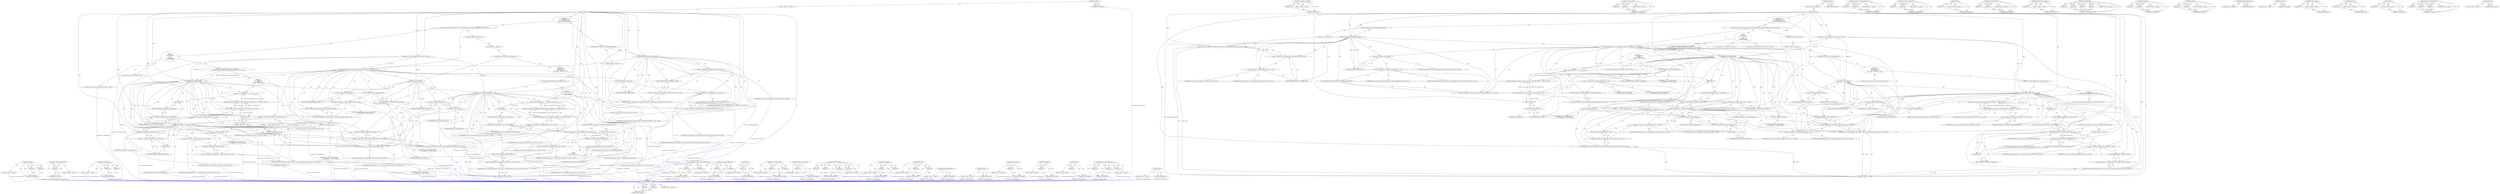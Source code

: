 digraph "model" {
vulnerable_220 [label=<(METHOD,GetString)>];
vulnerable_221 [label=<(PARAM,p1)>];
vulnerable_222 [label=<(PARAM,p2)>];
vulnerable_223 [label=<(BLOCK,&lt;empty&gt;,&lt;empty&gt;)>];
vulnerable_224 [label=<(METHOD_RETURN,ANY)>];
vulnerable_177 [label=<(METHOD,&lt;operator&gt;.addressOf)>];
vulnerable_178 [label=<(PARAM,p1)>];
vulnerable_179 [label=<(BLOCK,&lt;empty&gt;,&lt;empty&gt;)>];
vulnerable_180 [label=<(METHOD_RETURN,ANY)>];
vulnerable_198 [label=<(METHOD,CanPasteAndGo)>];
vulnerable_199 [label=<(PARAM,p1)>];
vulnerable_200 [label=<(PARAM,p2)>];
vulnerable_201 [label=<(BLOCK,&lt;empty&gt;,&lt;empty&gt;)>];
vulnerable_202 [label=<(METHOD_RETURN,ANY)>];
vulnerable_6 [label=<(METHOD,&lt;global&gt;)<SUB>1</SUB>>];
vulnerable_7 [label=<(BLOCK,&lt;empty&gt;,&lt;empty&gt;)<SUB>1</SUB>>];
vulnerable_8 [label=<(METHOD,OnDrop)<SUB>1</SUB>>];
vulnerable_9 [label="<(PARAM,const ui::OSExchangeData&amp; data)<SUB>1</SUB>>"];
vulnerable_10 [label="<(BLOCK,{
  if (HasTextBeingDragged())
    return ui::D...,{
  if (HasTextBeingDragged())
    return ui::D...)<SUB>1</SUB>>"];
vulnerable_11 [label=<(CONTROL_STRUCTURE,IF,if (HasTextBeingDragged()))<SUB>2</SUB>>];
vulnerable_12 [label=<(HasTextBeingDragged,HasTextBeingDragged())<SUB>2</SUB>>];
vulnerable_13 [label=<(BLOCK,&lt;empty&gt;,&lt;empty&gt;)<SUB>3</SUB>>];
vulnerable_14 [label="<(RETURN,return ui::DragDropTypes::DRAG_NONE;,return ui::DragDropTypes::DRAG_NONE;)<SUB>3</SUB>>"];
vulnerable_15 [label="<(&lt;operator&gt;.fieldAccess,ui::DragDropTypes::DRAG_NONE)<SUB>3</SUB>>"];
vulnerable_16 [label="<(&lt;operator&gt;.fieldAccess,ui::DragDropTypes)<SUB>3</SUB>>"];
vulnerable_17 [label="<(IDENTIFIER,ui,return ui::DragDropTypes::DRAG_NONE;)<SUB>3</SUB>>"];
vulnerable_18 [label="<(IDENTIFIER,DragDropTypes,return ui::DragDropTypes::DRAG_NONE;)<SUB>3</SUB>>"];
vulnerable_19 [label=<(FIELD_IDENTIFIER,DRAG_NONE,DRAG_NONE)<SUB>3</SUB>>];
vulnerable_20 [label="<(CONTROL_STRUCTURE,IF,if (data.HasURL(ui::OSExchangeData::CONVERT_FILENAMES)))<SUB>5</SUB>>"];
vulnerable_21 [label="<(HasURL,data.HasURL(ui::OSExchangeData::CONVERT_FILENAMES))<SUB>5</SUB>>"];
vulnerable_22 [label=<(&lt;operator&gt;.fieldAccess,data.HasURL)<SUB>5</SUB>>];
vulnerable_23 [label="<(IDENTIFIER,data,data.HasURL(ui::OSExchangeData::CONVERT_FILENAMES))<SUB>5</SUB>>"];
vulnerable_24 [label=<(FIELD_IDENTIFIER,HasURL,HasURL)<SUB>5</SUB>>];
vulnerable_25 [label="<(&lt;operator&gt;.fieldAccess,ui::OSExchangeData::CONVERT_FILENAMES)<SUB>5</SUB>>"];
vulnerable_26 [label="<(&lt;operator&gt;.fieldAccess,ui::OSExchangeData)<SUB>5</SUB>>"];
vulnerable_27 [label="<(IDENTIFIER,ui,data.HasURL(ui::OSExchangeData::CONVERT_FILENAMES))<SUB>5</SUB>>"];
vulnerable_28 [label="<(IDENTIFIER,OSExchangeData,data.HasURL(ui::OSExchangeData::CONVERT_FILENAMES))<SUB>5</SUB>>"];
vulnerable_29 [label=<(FIELD_IDENTIFIER,CONVERT_FILENAMES,CONVERT_FILENAMES)<SUB>5</SUB>>];
vulnerable_30 [label="<(BLOCK,{
    GURL url;
    base::string16 title;
    i...,{
    GURL url;
    base::string16 title;
    i...)<SUB>5</SUB>>"];
vulnerable_31 [label="<(LOCAL,GURL url: GURL)<SUB>6</SUB>>"];
vulnerable_32 [label="<(LOCAL,base.string16 title: base.string16)<SUB>7</SUB>>"];
vulnerable_33 [label="<(CONTROL_STRUCTURE,IF,if (data.GetURLAndTitle(
            ui::OSExchangeData::CONVERT_FILENAMES, &amp;url, &amp;title)))<SUB>8</SUB>>"];
vulnerable_34 [label="<(GetURLAndTitle,data.GetURLAndTitle(
            ui::OSExchange...)<SUB>8</SUB>>"];
vulnerable_35 [label=<(&lt;operator&gt;.fieldAccess,data.GetURLAndTitle)<SUB>8</SUB>>];
vulnerable_36 [label="<(IDENTIFIER,data,data.GetURLAndTitle(
            ui::OSExchange...)<SUB>8</SUB>>"];
vulnerable_37 [label=<(FIELD_IDENTIFIER,GetURLAndTitle,GetURLAndTitle)<SUB>8</SUB>>];
vulnerable_38 [label="<(&lt;operator&gt;.fieldAccess,ui::OSExchangeData::CONVERT_FILENAMES)<SUB>9</SUB>>"];
vulnerable_39 [label="<(&lt;operator&gt;.fieldAccess,ui::OSExchangeData)<SUB>9</SUB>>"];
vulnerable_40 [label="<(IDENTIFIER,ui,data.GetURLAndTitle(
            ui::OSExchange...)<SUB>9</SUB>>"];
vulnerable_41 [label="<(IDENTIFIER,OSExchangeData,data.GetURLAndTitle(
            ui::OSExchange...)<SUB>9</SUB>>"];
vulnerable_42 [label=<(FIELD_IDENTIFIER,CONVERT_FILENAMES,CONVERT_FILENAMES)<SUB>9</SUB>>];
vulnerable_43 [label=<(&lt;operator&gt;.addressOf,&amp;url)<SUB>9</SUB>>];
vulnerable_44 [label="<(IDENTIFIER,url,data.GetURLAndTitle(
            ui::OSExchange...)<SUB>9</SUB>>"];
vulnerable_45 [label=<(&lt;operator&gt;.addressOf,&amp;title)<SUB>9</SUB>>];
vulnerable_46 [label="<(IDENTIFIER,title,data.GetURLAndTitle(
            ui::OSExchange...)<SUB>9</SUB>>"];
vulnerable_47 [label="<(BLOCK,{
      base::string16 text(
          StripJav...,{
      base::string16 text(
          StripJav...)<SUB>9</SUB>>"];
vulnerable_48 [label="<(LOCAL,base.string16 text: base.string16)<SUB>10</SUB>>"];
vulnerable_49 [label="<(text,text(
          StripJavascriptSchemas(base::UT...)<SUB>10</SUB>>"];
vulnerable_50 [label="<(StripJavascriptSchemas,StripJavascriptSchemas(base::UTF8ToUTF16(url.sp...)<SUB>11</SUB>>"];
vulnerable_51 [label="<(base.UTF8ToUTF16,base::UTF8ToUTF16(url.spec()))<SUB>11</SUB>>"];
vulnerable_52 [label="<(&lt;operator&gt;.fieldAccess,base::UTF8ToUTF16)<SUB>11</SUB>>"];
vulnerable_53 [label="<(IDENTIFIER,base,base::UTF8ToUTF16(url.spec()))<SUB>11</SUB>>"];
vulnerable_54 [label=<(FIELD_IDENTIFIER,UTF8ToUTF16,UTF8ToUTF16)<SUB>11</SUB>>];
vulnerable_55 [label=<(spec,url.spec())<SUB>11</SUB>>];
vulnerable_56 [label=<(&lt;operator&gt;.fieldAccess,url.spec)<SUB>11</SUB>>];
vulnerable_57 [label=<(IDENTIFIER,url,url.spec())<SUB>11</SUB>>];
vulnerable_58 [label=<(FIELD_IDENTIFIER,spec,spec)<SUB>11</SUB>>];
vulnerable_59 [label=<(CONTROL_STRUCTURE,IF,if (model()-&gt;CanPasteAndGo(text)))<SUB>12</SUB>>];
vulnerable_60 [label=<(CanPasteAndGo,model()-&gt;CanPasteAndGo(text))<SUB>12</SUB>>];
vulnerable_61 [label=<(&lt;operator&gt;.indirectFieldAccess,model()-&gt;CanPasteAndGo)<SUB>12</SUB>>];
vulnerable_62 [label=<(model,model())<SUB>12</SUB>>];
vulnerable_63 [label=<(FIELD_IDENTIFIER,CanPasteAndGo,CanPasteAndGo)<SUB>12</SUB>>];
vulnerable_64 [label=<(IDENTIFIER,text,model()-&gt;CanPasteAndGo(text))<SUB>12</SUB>>];
vulnerable_65 [label=<(BLOCK,{
        model()-&gt;PasteAndGo(text);
        re...,{
        model()-&gt;PasteAndGo(text);
        re...)<SUB>12</SUB>>];
vulnerable_66 [label=<(PasteAndGo,model()-&gt;PasteAndGo(text))<SUB>13</SUB>>];
vulnerable_67 [label=<(&lt;operator&gt;.indirectFieldAccess,model()-&gt;PasteAndGo)<SUB>13</SUB>>];
vulnerable_68 [label=<(model,model())<SUB>13</SUB>>];
vulnerable_69 [label=<(FIELD_IDENTIFIER,PasteAndGo,PasteAndGo)<SUB>13</SUB>>];
vulnerable_70 [label=<(IDENTIFIER,text,model()-&gt;PasteAndGo(text))<SUB>13</SUB>>];
vulnerable_71 [label="<(RETURN,return ui::DragDropTypes::DRAG_COPY;,return ui::DragDropTypes::DRAG_COPY;)<SUB>14</SUB>>"];
vulnerable_72 [label="<(&lt;operator&gt;.fieldAccess,ui::DragDropTypes::DRAG_COPY)<SUB>14</SUB>>"];
vulnerable_73 [label="<(&lt;operator&gt;.fieldAccess,ui::DragDropTypes)<SUB>14</SUB>>"];
vulnerable_74 [label="<(IDENTIFIER,ui,return ui::DragDropTypes::DRAG_COPY;)<SUB>14</SUB>>"];
vulnerable_75 [label="<(IDENTIFIER,DragDropTypes,return ui::DragDropTypes::DRAG_COPY;)<SUB>14</SUB>>"];
vulnerable_76 [label=<(FIELD_IDENTIFIER,DRAG_COPY,DRAG_COPY)<SUB>14</SUB>>];
vulnerable_77 [label=<(CONTROL_STRUCTURE,ELSE,else)<SUB>17</SUB>>];
vulnerable_78 [label=<(BLOCK,&lt;empty&gt;,&lt;empty&gt;)<SUB>17</SUB>>];
vulnerable_79 [label=<(CONTROL_STRUCTURE,IF,if (data.HasString()))<SUB>17</SUB>>];
vulnerable_80 [label=<(HasString,data.HasString())<SUB>17</SUB>>];
vulnerable_81 [label=<(&lt;operator&gt;.fieldAccess,data.HasString)<SUB>17</SUB>>];
vulnerable_82 [label=<(IDENTIFIER,data,data.HasString())<SUB>17</SUB>>];
vulnerable_83 [label=<(FIELD_IDENTIFIER,HasString,HasString)<SUB>17</SUB>>];
vulnerable_84 [label="<(BLOCK,{
     base::string16 text;
     if (data.GetSt...,{
     base::string16 text;
     if (data.GetSt...)<SUB>17</SUB>>"];
vulnerable_85 [label="<(LOCAL,base.string16 text: base.string16)<SUB>18</SUB>>"];
vulnerable_86 [label=<(CONTROL_STRUCTURE,IF,if (data.GetString(&amp;text)))<SUB>19</SUB>>];
vulnerable_87 [label=<(GetString,data.GetString(&amp;text))<SUB>19</SUB>>];
vulnerable_88 [label=<(&lt;operator&gt;.fieldAccess,data.GetString)<SUB>19</SUB>>];
vulnerable_89 [label=<(IDENTIFIER,data,data.GetString(&amp;text))<SUB>19</SUB>>];
vulnerable_90 [label=<(FIELD_IDENTIFIER,GetString,GetString)<SUB>19</SUB>>];
vulnerable_91 [label=<(&lt;operator&gt;.addressOf,&amp;text)<SUB>19</SUB>>];
vulnerable_92 [label=<(IDENTIFIER,text,data.GetString(&amp;text))<SUB>19</SUB>>];
vulnerable_93 [label="<(BLOCK,{
      base::string16 collapsed_text(base::Col...,{
      base::string16 collapsed_text(base::Col...)<SUB>19</SUB>>"];
vulnerable_94 [label="<(LOCAL,base.string16 collapsed_text: base.string16)<SUB>20</SUB>>"];
vulnerable_95 [label="<(collapsed_text,collapsed_text(base::CollapseWhitespace(text, t...)<SUB>20</SUB>>"];
vulnerable_96 [label="<(base.CollapseWhitespace,base::CollapseWhitespace(text, true))<SUB>20</SUB>>"];
vulnerable_97 [label="<(&lt;operator&gt;.fieldAccess,base::CollapseWhitespace)<SUB>20</SUB>>"];
vulnerable_98 [label="<(IDENTIFIER,base,base::CollapseWhitespace(text, true))<SUB>20</SUB>>"];
vulnerable_99 [label=<(FIELD_IDENTIFIER,CollapseWhitespace,CollapseWhitespace)<SUB>20</SUB>>];
vulnerable_100 [label="<(IDENTIFIER,text,base::CollapseWhitespace(text, true))<SUB>20</SUB>>"];
vulnerable_101 [label="<(LITERAL,true,base::CollapseWhitespace(text, true))<SUB>20</SUB>>"];
vulnerable_102 [label=<(CONTROL_STRUCTURE,IF,if (model()-&gt;CanPasteAndGo(collapsed_text)))<SUB>21</SUB>>];
vulnerable_103 [label=<(CanPasteAndGo,model()-&gt;CanPasteAndGo(collapsed_text))<SUB>21</SUB>>];
vulnerable_104 [label=<(&lt;operator&gt;.indirectFieldAccess,model()-&gt;CanPasteAndGo)<SUB>21</SUB>>];
vulnerable_105 [label=<(model,model())<SUB>21</SUB>>];
vulnerable_106 [label=<(FIELD_IDENTIFIER,CanPasteAndGo,CanPasteAndGo)<SUB>21</SUB>>];
vulnerable_107 [label=<(IDENTIFIER,collapsed_text,model()-&gt;CanPasteAndGo(collapsed_text))<SUB>21</SUB>>];
vulnerable_108 [label=<(BLOCK,&lt;empty&gt;,&lt;empty&gt;)<SUB>22</SUB>>];
vulnerable_109 [label=<(PasteAndGo,model()-&gt;PasteAndGo(collapsed_text))<SUB>22</SUB>>];
vulnerable_110 [label=<(&lt;operator&gt;.indirectFieldAccess,model()-&gt;PasteAndGo)<SUB>22</SUB>>];
vulnerable_111 [label=<(model,model())<SUB>22</SUB>>];
vulnerable_112 [label=<(FIELD_IDENTIFIER,PasteAndGo,PasteAndGo)<SUB>22</SUB>>];
vulnerable_113 [label=<(IDENTIFIER,collapsed_text,model()-&gt;PasteAndGo(collapsed_text))<SUB>22</SUB>>];
vulnerable_114 [label="<(RETURN,return ui::DragDropTypes::DRAG_COPY;,return ui::DragDropTypes::DRAG_COPY;)<SUB>23</SUB>>"];
vulnerable_115 [label="<(&lt;operator&gt;.fieldAccess,ui::DragDropTypes::DRAG_COPY)<SUB>23</SUB>>"];
vulnerable_116 [label="<(&lt;operator&gt;.fieldAccess,ui::DragDropTypes)<SUB>23</SUB>>"];
vulnerable_117 [label="<(IDENTIFIER,ui,return ui::DragDropTypes::DRAG_COPY;)<SUB>23</SUB>>"];
vulnerable_118 [label="<(IDENTIFIER,DragDropTypes,return ui::DragDropTypes::DRAG_COPY;)<SUB>23</SUB>>"];
vulnerable_119 [label=<(FIELD_IDENTIFIER,DRAG_COPY,DRAG_COPY)<SUB>23</SUB>>];
vulnerable_120 [label="<(RETURN,return ui::DragDropTypes::DRAG_NONE;,return ui::DragDropTypes::DRAG_NONE;)<SUB>27</SUB>>"];
vulnerable_121 [label="<(&lt;operator&gt;.fieldAccess,ui::DragDropTypes::DRAG_NONE)<SUB>27</SUB>>"];
vulnerable_122 [label="<(&lt;operator&gt;.fieldAccess,ui::DragDropTypes)<SUB>27</SUB>>"];
vulnerable_123 [label="<(IDENTIFIER,ui,return ui::DragDropTypes::DRAG_NONE;)<SUB>27</SUB>>"];
vulnerable_124 [label="<(IDENTIFIER,DragDropTypes,return ui::DragDropTypes::DRAG_NONE;)<SUB>27</SUB>>"];
vulnerable_125 [label=<(FIELD_IDENTIFIER,DRAG_NONE,DRAG_NONE)<SUB>27</SUB>>];
vulnerable_126 [label=<(METHOD_RETURN,int)<SUB>1</SUB>>];
vulnerable_128 [label=<(METHOD_RETURN,ANY)<SUB>1</SUB>>];
vulnerable_203 [label=<(METHOD,&lt;operator&gt;.indirectFieldAccess)>];
vulnerable_204 [label=<(PARAM,p1)>];
vulnerable_205 [label=<(PARAM,p2)>];
vulnerable_206 [label=<(BLOCK,&lt;empty&gt;,&lt;empty&gt;)>];
vulnerable_207 [label=<(METHOD_RETURN,ANY)>];
vulnerable_160 [label=<(METHOD,&lt;operator&gt;.fieldAccess)>];
vulnerable_161 [label=<(PARAM,p1)>];
vulnerable_162 [label=<(PARAM,p2)>];
vulnerable_163 [label=<(BLOCK,&lt;empty&gt;,&lt;empty&gt;)>];
vulnerable_164 [label=<(METHOD_RETURN,ANY)>];
vulnerable_194 [label=<(METHOD,spec)>];
vulnerable_195 [label=<(PARAM,p1)>];
vulnerable_196 [label=<(BLOCK,&lt;empty&gt;,&lt;empty&gt;)>];
vulnerable_197 [label=<(METHOD_RETURN,ANY)>];
vulnerable_189 [label=<(METHOD,base.UTF8ToUTF16)>];
vulnerable_190 [label=<(PARAM,p1)>];
vulnerable_191 [label=<(PARAM,p2)>];
vulnerable_192 [label=<(BLOCK,&lt;empty&gt;,&lt;empty&gt;)>];
vulnerable_193 [label=<(METHOD_RETURN,ANY)>];
vulnerable_185 [label=<(METHOD,StripJavascriptSchemas)>];
vulnerable_186 [label=<(PARAM,p1)>];
vulnerable_187 [label=<(BLOCK,&lt;empty&gt;,&lt;empty&gt;)>];
vulnerable_188 [label=<(METHOD_RETURN,ANY)>];
vulnerable_170 [label=<(METHOD,GetURLAndTitle)>];
vulnerable_171 [label=<(PARAM,p1)>];
vulnerable_172 [label=<(PARAM,p2)>];
vulnerable_173 [label=<(PARAM,p3)>];
vulnerable_174 [label=<(PARAM,p4)>];
vulnerable_175 [label=<(BLOCK,&lt;empty&gt;,&lt;empty&gt;)>];
vulnerable_176 [label=<(METHOD_RETURN,ANY)>];
vulnerable_211 [label=<(METHOD,PasteAndGo)>];
vulnerable_212 [label=<(PARAM,p1)>];
vulnerable_213 [label=<(PARAM,p2)>];
vulnerable_214 [label=<(BLOCK,&lt;empty&gt;,&lt;empty&gt;)>];
vulnerable_215 [label=<(METHOD_RETURN,ANY)>];
vulnerable_165 [label=<(METHOD,HasURL)>];
vulnerable_166 [label=<(PARAM,p1)>];
vulnerable_167 [label=<(PARAM,p2)>];
vulnerable_168 [label=<(BLOCK,&lt;empty&gt;,&lt;empty&gt;)>];
vulnerable_169 [label=<(METHOD_RETURN,ANY)>];
vulnerable_157 [label=<(METHOD,HasTextBeingDragged)>];
vulnerable_158 [label=<(BLOCK,&lt;empty&gt;,&lt;empty&gt;)>];
vulnerable_159 [label=<(METHOD_RETURN,ANY)>];
vulnerable_151 [label=<(METHOD,&lt;global&gt;)<SUB>1</SUB>>];
vulnerable_152 [label=<(BLOCK,&lt;empty&gt;,&lt;empty&gt;)>];
vulnerable_153 [label=<(METHOD_RETURN,ANY)>];
vulnerable_225 [label=<(METHOD,collapsed_text)>];
vulnerable_226 [label=<(PARAM,p1)>];
vulnerable_227 [label=<(BLOCK,&lt;empty&gt;,&lt;empty&gt;)>];
vulnerable_228 [label=<(METHOD_RETURN,ANY)>];
vulnerable_216 [label=<(METHOD,HasString)>];
vulnerable_217 [label=<(PARAM,p1)>];
vulnerable_218 [label=<(BLOCK,&lt;empty&gt;,&lt;empty&gt;)>];
vulnerable_219 [label=<(METHOD_RETURN,ANY)>];
vulnerable_181 [label=<(METHOD,text)>];
vulnerable_182 [label=<(PARAM,p1)>];
vulnerable_183 [label=<(BLOCK,&lt;empty&gt;,&lt;empty&gt;)>];
vulnerable_184 [label=<(METHOD_RETURN,ANY)>];
vulnerable_229 [label=<(METHOD,base.CollapseWhitespace)>];
vulnerable_230 [label=<(PARAM,p1)>];
vulnerable_231 [label=<(PARAM,p2)>];
vulnerable_232 [label=<(PARAM,p3)>];
vulnerable_233 [label=<(BLOCK,&lt;empty&gt;,&lt;empty&gt;)>];
vulnerable_234 [label=<(METHOD_RETURN,ANY)>];
vulnerable_208 [label=<(METHOD,model)>];
vulnerable_209 [label=<(BLOCK,&lt;empty&gt;,&lt;empty&gt;)>];
vulnerable_210 [label=<(METHOD_RETURN,ANY)>];
fixed_221 [label=<(METHOD,GetString)>];
fixed_222 [label=<(PARAM,p1)>];
fixed_223 [label=<(PARAM,p2)>];
fixed_224 [label=<(BLOCK,&lt;empty&gt;,&lt;empty&gt;)>];
fixed_225 [label=<(METHOD_RETURN,ANY)>];
fixed_178 [label=<(METHOD,&lt;operator&gt;.addressOf)>];
fixed_179 [label=<(PARAM,p1)>];
fixed_180 [label=<(BLOCK,&lt;empty&gt;,&lt;empty&gt;)>];
fixed_181 [label=<(METHOD_RETURN,ANY)>];
fixed_199 [label=<(METHOD,CanPasteAndGo)>];
fixed_200 [label=<(PARAM,p1)>];
fixed_201 [label=<(PARAM,p2)>];
fixed_202 [label=<(BLOCK,&lt;empty&gt;,&lt;empty&gt;)>];
fixed_203 [label=<(METHOD_RETURN,ANY)>];
fixed_6 [label=<(METHOD,&lt;global&gt;)<SUB>1</SUB>>];
fixed_7 [label=<(BLOCK,&lt;empty&gt;,&lt;empty&gt;)<SUB>1</SUB>>];
fixed_8 [label=<(METHOD,OnDrop)<SUB>1</SUB>>];
fixed_9 [label="<(PARAM,const ui::OSExchangeData&amp; data)<SUB>1</SUB>>"];
fixed_10 [label="<(BLOCK,{
  if (HasTextBeingDragged())
    return ui::D...,{
  if (HasTextBeingDragged())
    return ui::D...)<SUB>1</SUB>>"];
fixed_11 [label=<(CONTROL_STRUCTURE,IF,if (HasTextBeingDragged()))<SUB>2</SUB>>];
fixed_12 [label=<(HasTextBeingDragged,HasTextBeingDragged())<SUB>2</SUB>>];
fixed_13 [label=<(BLOCK,&lt;empty&gt;,&lt;empty&gt;)<SUB>3</SUB>>];
fixed_14 [label="<(RETURN,return ui::DragDropTypes::DRAG_NONE;,return ui::DragDropTypes::DRAG_NONE;)<SUB>3</SUB>>"];
fixed_15 [label="<(&lt;operator&gt;.fieldAccess,ui::DragDropTypes::DRAG_NONE)<SUB>3</SUB>>"];
fixed_16 [label="<(&lt;operator&gt;.fieldAccess,ui::DragDropTypes)<SUB>3</SUB>>"];
fixed_17 [label="<(IDENTIFIER,ui,return ui::DragDropTypes::DRAG_NONE;)<SUB>3</SUB>>"];
fixed_18 [label="<(IDENTIFIER,DragDropTypes,return ui::DragDropTypes::DRAG_NONE;)<SUB>3</SUB>>"];
fixed_19 [label=<(FIELD_IDENTIFIER,DRAG_NONE,DRAG_NONE)<SUB>3</SUB>>];
fixed_20 [label="<(CONTROL_STRUCTURE,IF,if (data.HasURL(ui::OSExchangeData::CONVERT_FILENAMES)))<SUB>5</SUB>>"];
fixed_21 [label="<(HasURL,data.HasURL(ui::OSExchangeData::CONVERT_FILENAMES))<SUB>5</SUB>>"];
fixed_22 [label=<(&lt;operator&gt;.fieldAccess,data.HasURL)<SUB>5</SUB>>];
fixed_23 [label="<(IDENTIFIER,data,data.HasURL(ui::OSExchangeData::CONVERT_FILENAMES))<SUB>5</SUB>>"];
fixed_24 [label=<(FIELD_IDENTIFIER,HasURL,HasURL)<SUB>5</SUB>>];
fixed_25 [label="<(&lt;operator&gt;.fieldAccess,ui::OSExchangeData::CONVERT_FILENAMES)<SUB>5</SUB>>"];
fixed_26 [label="<(&lt;operator&gt;.fieldAccess,ui::OSExchangeData)<SUB>5</SUB>>"];
fixed_27 [label="<(IDENTIFIER,ui,data.HasURL(ui::OSExchangeData::CONVERT_FILENAMES))<SUB>5</SUB>>"];
fixed_28 [label="<(IDENTIFIER,OSExchangeData,data.HasURL(ui::OSExchangeData::CONVERT_FILENAMES))<SUB>5</SUB>>"];
fixed_29 [label=<(FIELD_IDENTIFIER,CONVERT_FILENAMES,CONVERT_FILENAMES)<SUB>5</SUB>>];
fixed_30 [label="<(BLOCK,{
    GURL url;
    base::string16 title;
    i...,{
    GURL url;
    base::string16 title;
    i...)<SUB>5</SUB>>"];
fixed_31 [label="<(LOCAL,GURL url: GURL)<SUB>6</SUB>>"];
fixed_32 [label="<(LOCAL,base.string16 title: base.string16)<SUB>7</SUB>>"];
fixed_33 [label="<(CONTROL_STRUCTURE,IF,if (data.GetURLAndTitle(
            ui::OSExchangeData::CONVERT_FILENAMES, &amp;url, &amp;title)))<SUB>8</SUB>>"];
fixed_34 [label="<(GetURLAndTitle,data.GetURLAndTitle(
            ui::OSExchange...)<SUB>8</SUB>>"];
fixed_35 [label=<(&lt;operator&gt;.fieldAccess,data.GetURLAndTitle)<SUB>8</SUB>>];
fixed_36 [label="<(IDENTIFIER,data,data.GetURLAndTitle(
            ui::OSExchange...)<SUB>8</SUB>>"];
fixed_37 [label=<(FIELD_IDENTIFIER,GetURLAndTitle,GetURLAndTitle)<SUB>8</SUB>>];
fixed_38 [label="<(&lt;operator&gt;.fieldAccess,ui::OSExchangeData::CONVERT_FILENAMES)<SUB>9</SUB>>"];
fixed_39 [label="<(&lt;operator&gt;.fieldAccess,ui::OSExchangeData)<SUB>9</SUB>>"];
fixed_40 [label="<(IDENTIFIER,ui,data.GetURLAndTitle(
            ui::OSExchange...)<SUB>9</SUB>>"];
fixed_41 [label="<(IDENTIFIER,OSExchangeData,data.GetURLAndTitle(
            ui::OSExchange...)<SUB>9</SUB>>"];
fixed_42 [label=<(FIELD_IDENTIFIER,CONVERT_FILENAMES,CONVERT_FILENAMES)<SUB>9</SUB>>];
fixed_43 [label=<(&lt;operator&gt;.addressOf,&amp;url)<SUB>9</SUB>>];
fixed_44 [label="<(IDENTIFIER,url,data.GetURLAndTitle(
            ui::OSExchange...)<SUB>9</SUB>>"];
fixed_45 [label=<(&lt;operator&gt;.addressOf,&amp;title)<SUB>9</SUB>>];
fixed_46 [label="<(IDENTIFIER,title,data.GetURLAndTitle(
            ui::OSExchange...)<SUB>9</SUB>>"];
fixed_47 [label="<(BLOCK,{
      base::string16 text(
          StripJav...,{
      base::string16 text(
          StripJav...)<SUB>9</SUB>>"];
fixed_48 [label="<(LOCAL,base.string16 text: base.string16)<SUB>10</SUB>>"];
fixed_49 [label="<(text,text(
          StripJavascriptSchemas(base::UT...)<SUB>10</SUB>>"];
fixed_50 [label="<(StripJavascriptSchemas,StripJavascriptSchemas(base::UTF8ToUTF16(url.sp...)<SUB>11</SUB>>"];
fixed_51 [label="<(base.UTF8ToUTF16,base::UTF8ToUTF16(url.spec()))<SUB>11</SUB>>"];
fixed_52 [label="<(&lt;operator&gt;.fieldAccess,base::UTF8ToUTF16)<SUB>11</SUB>>"];
fixed_53 [label="<(IDENTIFIER,base,base::UTF8ToUTF16(url.spec()))<SUB>11</SUB>>"];
fixed_54 [label=<(FIELD_IDENTIFIER,UTF8ToUTF16,UTF8ToUTF16)<SUB>11</SUB>>];
fixed_55 [label=<(spec,url.spec())<SUB>11</SUB>>];
fixed_56 [label=<(&lt;operator&gt;.fieldAccess,url.spec)<SUB>11</SUB>>];
fixed_57 [label=<(IDENTIFIER,url,url.spec())<SUB>11</SUB>>];
fixed_58 [label=<(FIELD_IDENTIFIER,spec,spec)<SUB>11</SUB>>];
fixed_59 [label=<(CONTROL_STRUCTURE,IF,if (model()-&gt;CanPasteAndGo(text)))<SUB>12</SUB>>];
fixed_60 [label=<(CanPasteAndGo,model()-&gt;CanPasteAndGo(text))<SUB>12</SUB>>];
fixed_61 [label=<(&lt;operator&gt;.indirectFieldAccess,model()-&gt;CanPasteAndGo)<SUB>12</SUB>>];
fixed_62 [label=<(model,model())<SUB>12</SUB>>];
fixed_63 [label=<(FIELD_IDENTIFIER,CanPasteAndGo,CanPasteAndGo)<SUB>12</SUB>>];
fixed_64 [label=<(IDENTIFIER,text,model()-&gt;CanPasteAndGo(text))<SUB>12</SUB>>];
fixed_65 [label=<(BLOCK,{
        model()-&gt;PasteAndGo(text);
        re...,{
        model()-&gt;PasteAndGo(text);
        re...)<SUB>12</SUB>>];
fixed_66 [label=<(PasteAndGo,model()-&gt;PasteAndGo(text))<SUB>13</SUB>>];
fixed_67 [label=<(&lt;operator&gt;.indirectFieldAccess,model()-&gt;PasteAndGo)<SUB>13</SUB>>];
fixed_68 [label=<(model,model())<SUB>13</SUB>>];
fixed_69 [label=<(FIELD_IDENTIFIER,PasteAndGo,PasteAndGo)<SUB>13</SUB>>];
fixed_70 [label=<(IDENTIFIER,text,model()-&gt;PasteAndGo(text))<SUB>13</SUB>>];
fixed_71 [label="<(RETURN,return ui::DragDropTypes::DRAG_COPY;,return ui::DragDropTypes::DRAG_COPY;)<SUB>14</SUB>>"];
fixed_72 [label="<(&lt;operator&gt;.fieldAccess,ui::DragDropTypes::DRAG_COPY)<SUB>14</SUB>>"];
fixed_73 [label="<(&lt;operator&gt;.fieldAccess,ui::DragDropTypes)<SUB>14</SUB>>"];
fixed_74 [label="<(IDENTIFIER,ui,return ui::DragDropTypes::DRAG_COPY;)<SUB>14</SUB>>"];
fixed_75 [label="<(IDENTIFIER,DragDropTypes,return ui::DragDropTypes::DRAG_COPY;)<SUB>14</SUB>>"];
fixed_76 [label=<(FIELD_IDENTIFIER,DRAG_COPY,DRAG_COPY)<SUB>14</SUB>>];
fixed_77 [label=<(CONTROL_STRUCTURE,ELSE,else)<SUB>17</SUB>>];
fixed_78 [label=<(BLOCK,&lt;empty&gt;,&lt;empty&gt;)<SUB>17</SUB>>];
fixed_79 [label=<(CONTROL_STRUCTURE,IF,if (data.HasString()))<SUB>17</SUB>>];
fixed_80 [label=<(HasString,data.HasString())<SUB>17</SUB>>];
fixed_81 [label=<(&lt;operator&gt;.fieldAccess,data.HasString)<SUB>17</SUB>>];
fixed_82 [label=<(IDENTIFIER,data,data.HasString())<SUB>17</SUB>>];
fixed_83 [label=<(FIELD_IDENTIFIER,HasString,HasString)<SUB>17</SUB>>];
fixed_84 [label="<(BLOCK,{
     base::string16 text;
     if (data.GetSt...,{
     base::string16 text;
     if (data.GetSt...)<SUB>17</SUB>>"];
fixed_85 [label="<(LOCAL,base.string16 text: base.string16)<SUB>18</SUB>>"];
fixed_86 [label=<(CONTROL_STRUCTURE,IF,if (data.GetString(&amp;text)))<SUB>19</SUB>>];
fixed_87 [label=<(GetString,data.GetString(&amp;text))<SUB>19</SUB>>];
fixed_88 [label=<(&lt;operator&gt;.fieldAccess,data.GetString)<SUB>19</SUB>>];
fixed_89 [label=<(IDENTIFIER,data,data.GetString(&amp;text))<SUB>19</SUB>>];
fixed_90 [label=<(FIELD_IDENTIFIER,GetString,GetString)<SUB>19</SUB>>];
fixed_91 [label=<(&lt;operator&gt;.addressOf,&amp;text)<SUB>19</SUB>>];
fixed_92 [label=<(IDENTIFIER,text,data.GetString(&amp;text))<SUB>19</SUB>>];
fixed_93 [label="<(BLOCK,{
      base::string16 collapsed_text(
        ...,{
      base::string16 collapsed_text(
        ...)<SUB>19</SUB>>"];
fixed_94 [label="<(LOCAL,base.string16 collapsed_text: base.string16)<SUB>20</SUB>>"];
fixed_95 [label=<(collapsed_text,collapsed_text(
          StripJavascriptSchema...)<SUB>20</SUB>>];
fixed_96 [label="<(StripJavascriptSchemas,StripJavascriptSchemas(base::CollapseWhitespace...)<SUB>21</SUB>>"];
fixed_97 [label="<(base.CollapseWhitespace,base::CollapseWhitespace(text, true))<SUB>21</SUB>>"];
fixed_98 [label="<(&lt;operator&gt;.fieldAccess,base::CollapseWhitespace)<SUB>21</SUB>>"];
fixed_99 [label="<(IDENTIFIER,base,base::CollapseWhitespace(text, true))<SUB>21</SUB>>"];
fixed_100 [label=<(FIELD_IDENTIFIER,CollapseWhitespace,CollapseWhitespace)<SUB>21</SUB>>];
fixed_101 [label="<(IDENTIFIER,text,base::CollapseWhitespace(text, true))<SUB>21</SUB>>"];
fixed_102 [label="<(LITERAL,true,base::CollapseWhitespace(text, true))<SUB>21</SUB>>"];
fixed_103 [label=<(CONTROL_STRUCTURE,IF,if (model()-&gt;CanPasteAndGo(collapsed_text)))<SUB>22</SUB>>];
fixed_104 [label=<(CanPasteAndGo,model()-&gt;CanPasteAndGo(collapsed_text))<SUB>22</SUB>>];
fixed_105 [label=<(&lt;operator&gt;.indirectFieldAccess,model()-&gt;CanPasteAndGo)<SUB>22</SUB>>];
fixed_106 [label=<(model,model())<SUB>22</SUB>>];
fixed_107 [label=<(FIELD_IDENTIFIER,CanPasteAndGo,CanPasteAndGo)<SUB>22</SUB>>];
fixed_108 [label=<(IDENTIFIER,collapsed_text,model()-&gt;CanPasteAndGo(collapsed_text))<SUB>22</SUB>>];
fixed_109 [label=<(BLOCK,&lt;empty&gt;,&lt;empty&gt;)<SUB>23</SUB>>];
fixed_110 [label=<(PasteAndGo,model()-&gt;PasteAndGo(collapsed_text))<SUB>23</SUB>>];
fixed_111 [label=<(&lt;operator&gt;.indirectFieldAccess,model()-&gt;PasteAndGo)<SUB>23</SUB>>];
fixed_112 [label=<(model,model())<SUB>23</SUB>>];
fixed_113 [label=<(FIELD_IDENTIFIER,PasteAndGo,PasteAndGo)<SUB>23</SUB>>];
fixed_114 [label=<(IDENTIFIER,collapsed_text,model()-&gt;PasteAndGo(collapsed_text))<SUB>23</SUB>>];
fixed_115 [label="<(RETURN,return ui::DragDropTypes::DRAG_COPY;,return ui::DragDropTypes::DRAG_COPY;)<SUB>24</SUB>>"];
fixed_116 [label="<(&lt;operator&gt;.fieldAccess,ui::DragDropTypes::DRAG_COPY)<SUB>24</SUB>>"];
fixed_117 [label="<(&lt;operator&gt;.fieldAccess,ui::DragDropTypes)<SUB>24</SUB>>"];
fixed_118 [label="<(IDENTIFIER,ui,return ui::DragDropTypes::DRAG_COPY;)<SUB>24</SUB>>"];
fixed_119 [label="<(IDENTIFIER,DragDropTypes,return ui::DragDropTypes::DRAG_COPY;)<SUB>24</SUB>>"];
fixed_120 [label=<(FIELD_IDENTIFIER,DRAG_COPY,DRAG_COPY)<SUB>24</SUB>>];
fixed_121 [label="<(RETURN,return ui::DragDropTypes::DRAG_NONE;,return ui::DragDropTypes::DRAG_NONE;)<SUB>28</SUB>>"];
fixed_122 [label="<(&lt;operator&gt;.fieldAccess,ui::DragDropTypes::DRAG_NONE)<SUB>28</SUB>>"];
fixed_123 [label="<(&lt;operator&gt;.fieldAccess,ui::DragDropTypes)<SUB>28</SUB>>"];
fixed_124 [label="<(IDENTIFIER,ui,return ui::DragDropTypes::DRAG_NONE;)<SUB>28</SUB>>"];
fixed_125 [label="<(IDENTIFIER,DragDropTypes,return ui::DragDropTypes::DRAG_NONE;)<SUB>28</SUB>>"];
fixed_126 [label=<(FIELD_IDENTIFIER,DRAG_NONE,DRAG_NONE)<SUB>28</SUB>>];
fixed_127 [label=<(METHOD_RETURN,int)<SUB>1</SUB>>];
fixed_129 [label=<(METHOD_RETURN,ANY)<SUB>1</SUB>>];
fixed_204 [label=<(METHOD,&lt;operator&gt;.indirectFieldAccess)>];
fixed_205 [label=<(PARAM,p1)>];
fixed_206 [label=<(PARAM,p2)>];
fixed_207 [label=<(BLOCK,&lt;empty&gt;,&lt;empty&gt;)>];
fixed_208 [label=<(METHOD_RETURN,ANY)>];
fixed_161 [label=<(METHOD,&lt;operator&gt;.fieldAccess)>];
fixed_162 [label=<(PARAM,p1)>];
fixed_163 [label=<(PARAM,p2)>];
fixed_164 [label=<(BLOCK,&lt;empty&gt;,&lt;empty&gt;)>];
fixed_165 [label=<(METHOD_RETURN,ANY)>];
fixed_195 [label=<(METHOD,spec)>];
fixed_196 [label=<(PARAM,p1)>];
fixed_197 [label=<(BLOCK,&lt;empty&gt;,&lt;empty&gt;)>];
fixed_198 [label=<(METHOD_RETURN,ANY)>];
fixed_190 [label=<(METHOD,base.UTF8ToUTF16)>];
fixed_191 [label=<(PARAM,p1)>];
fixed_192 [label=<(PARAM,p2)>];
fixed_193 [label=<(BLOCK,&lt;empty&gt;,&lt;empty&gt;)>];
fixed_194 [label=<(METHOD_RETURN,ANY)>];
fixed_186 [label=<(METHOD,StripJavascriptSchemas)>];
fixed_187 [label=<(PARAM,p1)>];
fixed_188 [label=<(BLOCK,&lt;empty&gt;,&lt;empty&gt;)>];
fixed_189 [label=<(METHOD_RETURN,ANY)>];
fixed_171 [label=<(METHOD,GetURLAndTitle)>];
fixed_172 [label=<(PARAM,p1)>];
fixed_173 [label=<(PARAM,p2)>];
fixed_174 [label=<(PARAM,p3)>];
fixed_175 [label=<(PARAM,p4)>];
fixed_176 [label=<(BLOCK,&lt;empty&gt;,&lt;empty&gt;)>];
fixed_177 [label=<(METHOD_RETURN,ANY)>];
fixed_212 [label=<(METHOD,PasteAndGo)>];
fixed_213 [label=<(PARAM,p1)>];
fixed_214 [label=<(PARAM,p2)>];
fixed_215 [label=<(BLOCK,&lt;empty&gt;,&lt;empty&gt;)>];
fixed_216 [label=<(METHOD_RETURN,ANY)>];
fixed_166 [label=<(METHOD,HasURL)>];
fixed_167 [label=<(PARAM,p1)>];
fixed_168 [label=<(PARAM,p2)>];
fixed_169 [label=<(BLOCK,&lt;empty&gt;,&lt;empty&gt;)>];
fixed_170 [label=<(METHOD_RETURN,ANY)>];
fixed_158 [label=<(METHOD,HasTextBeingDragged)>];
fixed_159 [label=<(BLOCK,&lt;empty&gt;,&lt;empty&gt;)>];
fixed_160 [label=<(METHOD_RETURN,ANY)>];
fixed_152 [label=<(METHOD,&lt;global&gt;)<SUB>1</SUB>>];
fixed_153 [label=<(BLOCK,&lt;empty&gt;,&lt;empty&gt;)>];
fixed_154 [label=<(METHOD_RETURN,ANY)>];
fixed_226 [label=<(METHOD,collapsed_text)>];
fixed_227 [label=<(PARAM,p1)>];
fixed_228 [label=<(BLOCK,&lt;empty&gt;,&lt;empty&gt;)>];
fixed_229 [label=<(METHOD_RETURN,ANY)>];
fixed_217 [label=<(METHOD,HasString)>];
fixed_218 [label=<(PARAM,p1)>];
fixed_219 [label=<(BLOCK,&lt;empty&gt;,&lt;empty&gt;)>];
fixed_220 [label=<(METHOD_RETURN,ANY)>];
fixed_182 [label=<(METHOD,text)>];
fixed_183 [label=<(PARAM,p1)>];
fixed_184 [label=<(BLOCK,&lt;empty&gt;,&lt;empty&gt;)>];
fixed_185 [label=<(METHOD_RETURN,ANY)>];
fixed_230 [label=<(METHOD,base.CollapseWhitespace)>];
fixed_231 [label=<(PARAM,p1)>];
fixed_232 [label=<(PARAM,p2)>];
fixed_233 [label=<(PARAM,p3)>];
fixed_234 [label=<(BLOCK,&lt;empty&gt;,&lt;empty&gt;)>];
fixed_235 [label=<(METHOD_RETURN,ANY)>];
fixed_209 [label=<(METHOD,model)>];
fixed_210 [label=<(BLOCK,&lt;empty&gt;,&lt;empty&gt;)>];
fixed_211 [label=<(METHOD_RETURN,ANY)>];
vulnerable_220 -> vulnerable_221  [key=0, label="AST: "];
vulnerable_220 -> vulnerable_221  [key=1, label="DDG: "];
vulnerable_220 -> vulnerable_223  [key=0, label="AST: "];
vulnerable_220 -> vulnerable_222  [key=0, label="AST: "];
vulnerable_220 -> vulnerable_222  [key=1, label="DDG: "];
vulnerable_220 -> vulnerable_224  [key=0, label="AST: "];
vulnerable_220 -> vulnerable_224  [key=1, label="CFG: "];
vulnerable_221 -> vulnerable_224  [key=0, label="DDG: p1"];
vulnerable_222 -> vulnerable_224  [key=0, label="DDG: p2"];
vulnerable_177 -> vulnerable_178  [key=0, label="AST: "];
vulnerable_177 -> vulnerable_178  [key=1, label="DDG: "];
vulnerable_177 -> vulnerable_179  [key=0, label="AST: "];
vulnerable_177 -> vulnerable_180  [key=0, label="AST: "];
vulnerable_177 -> vulnerable_180  [key=1, label="CFG: "];
vulnerable_178 -> vulnerable_180  [key=0, label="DDG: p1"];
vulnerable_198 -> vulnerable_199  [key=0, label="AST: "];
vulnerable_198 -> vulnerable_199  [key=1, label="DDG: "];
vulnerable_198 -> vulnerable_201  [key=0, label="AST: "];
vulnerable_198 -> vulnerable_200  [key=0, label="AST: "];
vulnerable_198 -> vulnerable_200  [key=1, label="DDG: "];
vulnerable_198 -> vulnerable_202  [key=0, label="AST: "];
vulnerable_198 -> vulnerable_202  [key=1, label="CFG: "];
vulnerable_199 -> vulnerable_202  [key=0, label="DDG: p1"];
vulnerable_200 -> vulnerable_202  [key=0, label="DDG: p2"];
vulnerable_6 -> vulnerable_7  [key=0, label="AST: "];
vulnerable_6 -> vulnerable_128  [key=0, label="AST: "];
vulnerable_6 -> vulnerable_128  [key=1, label="CFG: "];
vulnerable_7 -> vulnerable_8  [key=0, label="AST: "];
vulnerable_8 -> vulnerable_9  [key=0, label="AST: "];
vulnerable_8 -> vulnerable_9  [key=1, label="DDG: "];
vulnerable_8 -> vulnerable_10  [key=0, label="AST: "];
vulnerable_8 -> vulnerable_126  [key=0, label="AST: "];
vulnerable_8 -> vulnerable_12  [key=0, label="CFG: "];
vulnerable_8 -> vulnerable_12  [key=1, label="DDG: "];
vulnerable_8 -> vulnerable_120  [key=0, label="DDG: "];
vulnerable_8 -> vulnerable_14  [key=0, label="DDG: "];
vulnerable_8 -> vulnerable_34  [key=0, label="DDG: "];
vulnerable_8 -> vulnerable_60  [key=0, label="DDG: "];
vulnerable_8 -> vulnerable_71  [key=0, label="DDG: "];
vulnerable_8 -> vulnerable_66  [key=0, label="DDG: "];
vulnerable_8 -> vulnerable_87  [key=0, label="DDG: "];
vulnerable_8 -> vulnerable_114  [key=0, label="DDG: "];
vulnerable_8 -> vulnerable_55  [key=0, label="DDG: "];
vulnerable_8 -> vulnerable_96  [key=0, label="DDG: "];
vulnerable_8 -> vulnerable_103  [key=0, label="DDG: "];
vulnerable_8 -> vulnerable_109  [key=0, label="DDG: "];
vulnerable_9 -> vulnerable_126  [key=0, label="DDG: data"];
vulnerable_9 -> vulnerable_21  [key=0, label="DDG: data"];
vulnerable_9 -> vulnerable_34  [key=0, label="DDG: data"];
vulnerable_9 -> vulnerable_80  [key=0, label="DDG: data"];
vulnerable_9 -> vulnerable_87  [key=0, label="DDG: data"];
vulnerable_10 -> vulnerable_11  [key=0, label="AST: "];
vulnerable_10 -> vulnerable_20  [key=0, label="AST: "];
vulnerable_10 -> vulnerable_120  [key=0, label="AST: "];
vulnerable_11 -> vulnerable_12  [key=0, label="AST: "];
vulnerable_11 -> vulnerable_13  [key=0, label="AST: "];
vulnerable_12 -> vulnerable_16  [key=0, label="CFG: "];
vulnerable_12 -> vulnerable_16  [key=1, label="CDG: "];
vulnerable_12 -> vulnerable_24  [key=0, label="CFG: "];
vulnerable_12 -> vulnerable_24  [key=1, label="CDG: "];
vulnerable_12 -> vulnerable_126  [key=0, label="DDG: HasTextBeingDragged()"];
vulnerable_12 -> vulnerable_15  [key=0, label="CDG: "];
vulnerable_12 -> vulnerable_21  [key=0, label="CDG: "];
vulnerable_12 -> vulnerable_26  [key=0, label="CDG: "];
vulnerable_12 -> vulnerable_19  [key=0, label="CDG: "];
vulnerable_12 -> vulnerable_25  [key=0, label="CDG: "];
vulnerable_12 -> vulnerable_22  [key=0, label="CDG: "];
vulnerable_12 -> vulnerable_29  [key=0, label="CDG: "];
vulnerable_12 -> vulnerable_14  [key=0, label="CDG: "];
vulnerable_13 -> vulnerable_14  [key=0, label="AST: "];
vulnerable_14 -> vulnerable_15  [key=0, label="AST: "];
vulnerable_14 -> vulnerable_126  [key=0, label="CFG: "];
vulnerable_14 -> vulnerable_126  [key=1, label="DDG: &lt;RET&gt;"];
vulnerable_15 -> vulnerable_16  [key=0, label="AST: "];
vulnerable_15 -> vulnerable_19  [key=0, label="AST: "];
vulnerable_15 -> vulnerable_14  [key=0, label="CFG: "];
vulnerable_16 -> vulnerable_17  [key=0, label="AST: "];
vulnerable_16 -> vulnerable_18  [key=0, label="AST: "];
vulnerable_16 -> vulnerable_19  [key=0, label="CFG: "];
vulnerable_19 -> vulnerable_15  [key=0, label="CFG: "];
vulnerable_20 -> vulnerable_21  [key=0, label="AST: "];
vulnerable_20 -> vulnerable_30  [key=0, label="AST: "];
vulnerable_20 -> vulnerable_77  [key=0, label="AST: "];
vulnerable_21 -> vulnerable_22  [key=0, label="AST: "];
vulnerable_21 -> vulnerable_25  [key=0, label="AST: "];
vulnerable_21 -> vulnerable_37  [key=0, label="CFG: "];
vulnerable_21 -> vulnerable_37  [key=1, label="CDG: "];
vulnerable_21 -> vulnerable_83  [key=0, label="CFG: "];
vulnerable_21 -> vulnerable_83  [key=1, label="CDG: "];
vulnerable_21 -> vulnerable_34  [key=0, label="DDG: ui::OSExchangeData::CONVERT_FILENAMES"];
vulnerable_21 -> vulnerable_34  [key=1, label="CDG: "];
vulnerable_21 -> vulnerable_42  [key=0, label="CDG: "];
vulnerable_21 -> vulnerable_81  [key=0, label="CDG: "];
vulnerable_21 -> vulnerable_38  [key=0, label="CDG: "];
vulnerable_21 -> vulnerable_45  [key=0, label="CDG: "];
vulnerable_21 -> vulnerable_35  [key=0, label="CDG: "];
vulnerable_21 -> vulnerable_43  [key=0, label="CDG: "];
vulnerable_21 -> vulnerable_80  [key=0, label="CDG: "];
vulnerable_21 -> vulnerable_39  [key=0, label="CDG: "];
vulnerable_22 -> vulnerable_23  [key=0, label="AST: "];
vulnerable_22 -> vulnerable_24  [key=0, label="AST: "];
vulnerable_22 -> vulnerable_26  [key=0, label="CFG: "];
vulnerable_24 -> vulnerable_22  [key=0, label="CFG: "];
vulnerable_25 -> vulnerable_26  [key=0, label="AST: "];
vulnerable_25 -> vulnerable_29  [key=0, label="AST: "];
vulnerable_25 -> vulnerable_21  [key=0, label="CFG: "];
vulnerable_26 -> vulnerable_27  [key=0, label="AST: "];
vulnerable_26 -> vulnerable_28  [key=0, label="AST: "];
vulnerable_26 -> vulnerable_29  [key=0, label="CFG: "];
vulnerable_29 -> vulnerable_25  [key=0, label="CFG: "];
vulnerable_30 -> vulnerable_31  [key=0, label="AST: "];
vulnerable_30 -> vulnerable_32  [key=0, label="AST: "];
vulnerable_30 -> vulnerable_33  [key=0, label="AST: "];
vulnerable_33 -> vulnerable_34  [key=0, label="AST: "];
vulnerable_33 -> vulnerable_47  [key=0, label="AST: "];
vulnerable_34 -> vulnerable_35  [key=0, label="AST: "];
vulnerable_34 -> vulnerable_38  [key=0, label="AST: "];
vulnerable_34 -> vulnerable_43  [key=0, label="AST: "];
vulnerable_34 -> vulnerable_45  [key=0, label="AST: "];
vulnerable_34 -> vulnerable_54  [key=0, label="CFG: "];
vulnerable_34 -> vulnerable_54  [key=1, label="CDG: "];
vulnerable_34 -> vulnerable_122  [key=0, label="CFG: "];
vulnerable_34 -> vulnerable_122  [key=1, label="CDG: "];
vulnerable_34 -> vulnerable_49  [key=0, label="CDG: "];
vulnerable_34 -> vulnerable_60  [key=0, label="CDG: "];
vulnerable_34 -> vulnerable_51  [key=0, label="CDG: "];
vulnerable_34 -> vulnerable_120  [key=0, label="CDG: "];
vulnerable_34 -> vulnerable_52  [key=0, label="CDG: "];
vulnerable_34 -> vulnerable_56  [key=0, label="CDG: "];
vulnerable_34 -> vulnerable_121  [key=0, label="CDG: "];
vulnerable_34 -> vulnerable_50  [key=0, label="CDG: "];
vulnerable_34 -> vulnerable_58  [key=0, label="CDG: "];
vulnerable_34 -> vulnerable_61  [key=0, label="CDG: "];
vulnerable_34 -> vulnerable_63  [key=0, label="CDG: "];
vulnerable_34 -> vulnerable_55  [key=0, label="CDG: "];
vulnerable_34 -> vulnerable_125  [key=0, label="CDG: "];
vulnerable_34 -> vulnerable_62  [key=0, label="CDG: "];
vulnerable_35 -> vulnerable_36  [key=0, label="AST: "];
vulnerable_35 -> vulnerable_37  [key=0, label="AST: "];
vulnerable_35 -> vulnerable_39  [key=0, label="CFG: "];
vulnerable_37 -> vulnerable_35  [key=0, label="CFG: "];
vulnerable_38 -> vulnerable_39  [key=0, label="AST: "];
vulnerable_38 -> vulnerable_42  [key=0, label="AST: "];
vulnerable_38 -> vulnerable_43  [key=0, label="CFG: "];
vulnerable_39 -> vulnerable_40  [key=0, label="AST: "];
vulnerable_39 -> vulnerable_41  [key=0, label="AST: "];
vulnerable_39 -> vulnerable_42  [key=0, label="CFG: "];
vulnerable_42 -> vulnerable_38  [key=0, label="CFG: "];
vulnerable_43 -> vulnerable_44  [key=0, label="AST: "];
vulnerable_43 -> vulnerable_45  [key=0, label="CFG: "];
vulnerable_45 -> vulnerable_46  [key=0, label="AST: "];
vulnerable_45 -> vulnerable_34  [key=0, label="CFG: "];
vulnerable_47 -> vulnerable_48  [key=0, label="AST: "];
vulnerable_47 -> vulnerable_49  [key=0, label="AST: "];
vulnerable_47 -> vulnerable_59  [key=0, label="AST: "];
vulnerable_49 -> vulnerable_50  [key=0, label="AST: "];
vulnerable_49 -> vulnerable_62  [key=0, label="CFG: "];
vulnerable_50 -> vulnerable_51  [key=0, label="AST: "];
vulnerable_50 -> vulnerable_49  [key=0, label="CFG: "];
vulnerable_50 -> vulnerable_49  [key=1, label="DDG: base::UTF8ToUTF16(url.spec())"];
vulnerable_51 -> vulnerable_52  [key=0, label="AST: "];
vulnerable_51 -> vulnerable_55  [key=0, label="AST: "];
vulnerable_51 -> vulnerable_50  [key=0, label="CFG: "];
vulnerable_51 -> vulnerable_50  [key=1, label="DDG: base::UTF8ToUTF16"];
vulnerable_51 -> vulnerable_50  [key=2, label="DDG: url.spec()"];
vulnerable_52 -> vulnerable_53  [key=0, label="AST: "];
vulnerable_52 -> vulnerable_54  [key=0, label="AST: "];
vulnerable_52 -> vulnerable_58  [key=0, label="CFG: "];
vulnerable_54 -> vulnerable_52  [key=0, label="CFG: "];
vulnerable_55 -> vulnerable_56  [key=0, label="AST: "];
vulnerable_55 -> vulnerable_51  [key=0, label="CFG: "];
vulnerable_55 -> vulnerable_51  [key=1, label="DDG: url.spec"];
vulnerable_56 -> vulnerable_57  [key=0, label="AST: "];
vulnerable_56 -> vulnerable_58  [key=0, label="AST: "];
vulnerable_56 -> vulnerable_55  [key=0, label="CFG: "];
vulnerable_58 -> vulnerable_56  [key=0, label="CFG: "];
vulnerable_59 -> vulnerable_60  [key=0, label="AST: "];
vulnerable_59 -> vulnerable_65  [key=0, label="AST: "];
vulnerable_60 -> vulnerable_61  [key=0, label="AST: "];
vulnerable_60 -> vulnerable_64  [key=0, label="AST: "];
vulnerable_60 -> vulnerable_68  [key=0, label="CFG: "];
vulnerable_60 -> vulnerable_68  [key=1, label="CDG: "];
vulnerable_60 -> vulnerable_122  [key=0, label="CFG: "];
vulnerable_60 -> vulnerable_122  [key=1, label="CDG: "];
vulnerable_60 -> vulnerable_66  [key=0, label="DDG: text"];
vulnerable_60 -> vulnerable_66  [key=1, label="CDG: "];
vulnerable_60 -> vulnerable_73  [key=0, label="CDG: "];
vulnerable_60 -> vulnerable_120  [key=0, label="CDG: "];
vulnerable_60 -> vulnerable_72  [key=0, label="CDG: "];
vulnerable_60 -> vulnerable_69  [key=0, label="CDG: "];
vulnerable_60 -> vulnerable_67  [key=0, label="CDG: "];
vulnerable_60 -> vulnerable_121  [key=0, label="CDG: "];
vulnerable_60 -> vulnerable_76  [key=0, label="CDG: "];
vulnerable_60 -> vulnerable_71  [key=0, label="CDG: "];
vulnerable_60 -> vulnerable_125  [key=0, label="CDG: "];
vulnerable_61 -> vulnerable_62  [key=0, label="AST: "];
vulnerable_61 -> vulnerable_63  [key=0, label="AST: "];
vulnerable_61 -> vulnerable_60  [key=0, label="CFG: "];
vulnerable_62 -> vulnerable_63  [key=0, label="CFG: "];
vulnerable_63 -> vulnerable_61  [key=0, label="CFG: "];
vulnerable_65 -> vulnerable_66  [key=0, label="AST: "];
vulnerable_65 -> vulnerable_71  [key=0, label="AST: "];
vulnerable_66 -> vulnerable_67  [key=0, label="AST: "];
vulnerable_66 -> vulnerable_70  [key=0, label="AST: "];
vulnerable_66 -> vulnerable_73  [key=0, label="CFG: "];
vulnerable_67 -> vulnerable_68  [key=0, label="AST: "];
vulnerable_67 -> vulnerable_69  [key=0, label="AST: "];
vulnerable_67 -> vulnerable_66  [key=0, label="CFG: "];
vulnerable_68 -> vulnerable_69  [key=0, label="CFG: "];
vulnerable_69 -> vulnerable_67  [key=0, label="CFG: "];
vulnerable_71 -> vulnerable_72  [key=0, label="AST: "];
vulnerable_71 -> vulnerable_126  [key=0, label="CFG: "];
vulnerable_71 -> vulnerable_126  [key=1, label="DDG: &lt;RET&gt;"];
vulnerable_72 -> vulnerable_73  [key=0, label="AST: "];
vulnerable_72 -> vulnerable_76  [key=0, label="AST: "];
vulnerable_72 -> vulnerable_71  [key=0, label="CFG: "];
vulnerable_73 -> vulnerable_74  [key=0, label="AST: "];
vulnerable_73 -> vulnerable_75  [key=0, label="AST: "];
vulnerable_73 -> vulnerable_76  [key=0, label="CFG: "];
vulnerable_76 -> vulnerable_72  [key=0, label="CFG: "];
vulnerable_77 -> vulnerable_78  [key=0, label="AST: "];
vulnerable_78 -> vulnerable_79  [key=0, label="AST: "];
vulnerable_79 -> vulnerable_80  [key=0, label="AST: "];
vulnerable_79 -> vulnerable_84  [key=0, label="AST: "];
vulnerable_80 -> vulnerable_81  [key=0, label="AST: "];
vulnerable_80 -> vulnerable_90  [key=0, label="CFG: "];
vulnerable_80 -> vulnerable_90  [key=1, label="CDG: "];
vulnerable_80 -> vulnerable_122  [key=0, label="CFG: "];
vulnerable_80 -> vulnerable_122  [key=1, label="CDG: "];
vulnerable_80 -> vulnerable_120  [key=0, label="CDG: "];
vulnerable_80 -> vulnerable_121  [key=0, label="CDG: "];
vulnerable_80 -> vulnerable_87  [key=0, label="CDG: "];
vulnerable_80 -> vulnerable_91  [key=0, label="CDG: "];
vulnerable_80 -> vulnerable_88  [key=0, label="CDG: "];
vulnerable_80 -> vulnerable_125  [key=0, label="CDG: "];
vulnerable_81 -> vulnerable_82  [key=0, label="AST: "];
vulnerable_81 -> vulnerable_83  [key=0, label="AST: "];
vulnerable_81 -> vulnerable_80  [key=0, label="CFG: "];
vulnerable_83 -> vulnerable_81  [key=0, label="CFG: "];
vulnerable_84 -> vulnerable_85  [key=0, label="AST: "];
vulnerable_84 -> vulnerable_86  [key=0, label="AST: "];
vulnerable_86 -> vulnerable_87  [key=0, label="AST: "];
vulnerable_86 -> vulnerable_93  [key=0, label="AST: "];
vulnerable_87 -> vulnerable_88  [key=0, label="AST: "];
vulnerable_87 -> vulnerable_91  [key=0, label="AST: "];
vulnerable_87 -> vulnerable_99  [key=0, label="CFG: "];
vulnerable_87 -> vulnerable_99  [key=1, label="CDG: "];
vulnerable_87 -> vulnerable_122  [key=0, label="CFG: "];
vulnerable_87 -> vulnerable_122  [key=1, label="CDG: "];
vulnerable_87 -> vulnerable_96  [key=0, label="DDG: &amp;text"];
vulnerable_87 -> vulnerable_96  [key=1, label="CDG: "];
vulnerable_87 -> vulnerable_115  [key=0, label="CDG: "];
vulnerable_87 -> vulnerable_120  [key=0, label="CDG: "];
vulnerable_87 -> vulnerable_116  [key=0, label="CDG: "];
vulnerable_87 -> vulnerable_114  [key=0, label="CDG: "];
vulnerable_87 -> vulnerable_103  [key=0, label="CDG: "];
vulnerable_87 -> vulnerable_104  [key=0, label="CDG: "];
vulnerable_87 -> vulnerable_119  [key=0, label="CDG: "];
vulnerable_87 -> vulnerable_121  [key=0, label="CDG: "];
vulnerable_87 -> vulnerable_95  [key=0, label="CDG: "];
vulnerable_87 -> vulnerable_106  [key=0, label="CDG: "];
vulnerable_87 -> vulnerable_97  [key=0, label="CDG: "];
vulnerable_87 -> vulnerable_105  [key=0, label="CDG: "];
vulnerable_87 -> vulnerable_125  [key=0, label="CDG: "];
vulnerable_88 -> vulnerable_89  [key=0, label="AST: "];
vulnerable_88 -> vulnerable_90  [key=0, label="AST: "];
vulnerable_88 -> vulnerable_91  [key=0, label="CFG: "];
vulnerable_90 -> vulnerable_88  [key=0, label="CFG: "];
vulnerable_91 -> vulnerable_92  [key=0, label="AST: "];
vulnerable_91 -> vulnerable_87  [key=0, label="CFG: "];
vulnerable_93 -> vulnerable_94  [key=0, label="AST: "];
vulnerable_93 -> vulnerable_95  [key=0, label="AST: "];
vulnerable_93 -> vulnerable_102  [key=0, label="AST: "];
vulnerable_93 -> vulnerable_114  [key=0, label="AST: "];
vulnerable_95 -> vulnerable_96  [key=0, label="AST: "];
vulnerable_95 -> vulnerable_105  [key=0, label="CFG: "];
vulnerable_96 -> vulnerable_97  [key=0, label="AST: "];
vulnerable_96 -> vulnerable_100  [key=0, label="AST: "];
vulnerable_96 -> vulnerable_101  [key=0, label="AST: "];
vulnerable_96 -> vulnerable_95  [key=0, label="CFG: "];
vulnerable_96 -> vulnerable_95  [key=1, label="DDG: base::CollapseWhitespace"];
vulnerable_96 -> vulnerable_95  [key=2, label="DDG: text"];
vulnerable_96 -> vulnerable_95  [key=3, label="DDG: true"];
vulnerable_97 -> vulnerable_98  [key=0, label="AST: "];
vulnerable_97 -> vulnerable_99  [key=0, label="AST: "];
vulnerable_97 -> vulnerable_96  [key=0, label="CFG: "];
vulnerable_99 -> vulnerable_97  [key=0, label="CFG: "];
vulnerable_102 -> vulnerable_103  [key=0, label="AST: "];
vulnerable_102 -> vulnerable_108  [key=0, label="AST: "];
vulnerable_103 -> vulnerable_104  [key=0, label="AST: "];
vulnerable_103 -> vulnerable_107  [key=0, label="AST: "];
vulnerable_103 -> vulnerable_111  [key=0, label="CFG: "];
vulnerable_103 -> vulnerable_111  [key=1, label="CDG: "];
vulnerable_103 -> vulnerable_116  [key=0, label="CFG: "];
vulnerable_103 -> vulnerable_109  [key=0, label="DDG: collapsed_text"];
vulnerable_103 -> vulnerable_109  [key=1, label="CDG: "];
vulnerable_103 -> vulnerable_112  [key=0, label="CDG: "];
vulnerable_103 -> vulnerable_110  [key=0, label="CDG: "];
vulnerable_104 -> vulnerable_105  [key=0, label="AST: "];
vulnerable_104 -> vulnerable_106  [key=0, label="AST: "];
vulnerable_104 -> vulnerable_103  [key=0, label="CFG: "];
vulnerable_105 -> vulnerable_106  [key=0, label="CFG: "];
vulnerable_106 -> vulnerable_104  [key=0, label="CFG: "];
vulnerable_108 -> vulnerable_109  [key=0, label="AST: "];
vulnerable_109 -> vulnerable_110  [key=0, label="AST: "];
vulnerable_109 -> vulnerable_113  [key=0, label="AST: "];
vulnerable_109 -> vulnerable_116  [key=0, label="CFG: "];
vulnerable_110 -> vulnerable_111  [key=0, label="AST: "];
vulnerable_110 -> vulnerable_112  [key=0, label="AST: "];
vulnerable_110 -> vulnerable_109  [key=0, label="CFG: "];
vulnerable_111 -> vulnerable_112  [key=0, label="CFG: "];
vulnerable_112 -> vulnerable_110  [key=0, label="CFG: "];
vulnerable_114 -> vulnerable_115  [key=0, label="AST: "];
vulnerable_114 -> vulnerable_126  [key=0, label="CFG: "];
vulnerable_114 -> vulnerable_126  [key=1, label="DDG: &lt;RET&gt;"];
vulnerable_115 -> vulnerable_116  [key=0, label="AST: "];
vulnerable_115 -> vulnerable_119  [key=0, label="AST: "];
vulnerable_115 -> vulnerable_114  [key=0, label="CFG: "];
vulnerable_116 -> vulnerable_117  [key=0, label="AST: "];
vulnerable_116 -> vulnerable_118  [key=0, label="AST: "];
vulnerable_116 -> vulnerable_119  [key=0, label="CFG: "];
vulnerable_119 -> vulnerable_115  [key=0, label="CFG: "];
vulnerable_120 -> vulnerable_121  [key=0, label="AST: "];
vulnerable_120 -> vulnerable_126  [key=0, label="CFG: "];
vulnerable_120 -> vulnerable_126  [key=1, label="DDG: &lt;RET&gt;"];
vulnerable_121 -> vulnerable_122  [key=0, label="AST: "];
vulnerable_121 -> vulnerable_125  [key=0, label="AST: "];
vulnerable_121 -> vulnerable_120  [key=0, label="CFG: "];
vulnerable_122 -> vulnerable_123  [key=0, label="AST: "];
vulnerable_122 -> vulnerable_124  [key=0, label="AST: "];
vulnerable_122 -> vulnerable_125  [key=0, label="CFG: "];
vulnerable_125 -> vulnerable_121  [key=0, label="CFG: "];
vulnerable_203 -> vulnerable_204  [key=0, label="AST: "];
vulnerable_203 -> vulnerable_204  [key=1, label="DDG: "];
vulnerable_203 -> vulnerable_206  [key=0, label="AST: "];
vulnerable_203 -> vulnerable_205  [key=0, label="AST: "];
vulnerable_203 -> vulnerable_205  [key=1, label="DDG: "];
vulnerable_203 -> vulnerable_207  [key=0, label="AST: "];
vulnerable_203 -> vulnerable_207  [key=1, label="CFG: "];
vulnerable_204 -> vulnerable_207  [key=0, label="DDG: p1"];
vulnerable_205 -> vulnerable_207  [key=0, label="DDG: p2"];
vulnerable_160 -> vulnerable_161  [key=0, label="AST: "];
vulnerable_160 -> vulnerable_161  [key=1, label="DDG: "];
vulnerable_160 -> vulnerable_163  [key=0, label="AST: "];
vulnerable_160 -> vulnerable_162  [key=0, label="AST: "];
vulnerable_160 -> vulnerable_162  [key=1, label="DDG: "];
vulnerable_160 -> vulnerable_164  [key=0, label="AST: "];
vulnerable_160 -> vulnerable_164  [key=1, label="CFG: "];
vulnerable_161 -> vulnerable_164  [key=0, label="DDG: p1"];
vulnerable_162 -> vulnerable_164  [key=0, label="DDG: p2"];
vulnerable_194 -> vulnerable_195  [key=0, label="AST: "];
vulnerable_194 -> vulnerable_195  [key=1, label="DDG: "];
vulnerable_194 -> vulnerable_196  [key=0, label="AST: "];
vulnerable_194 -> vulnerable_197  [key=0, label="AST: "];
vulnerable_194 -> vulnerable_197  [key=1, label="CFG: "];
vulnerable_195 -> vulnerable_197  [key=0, label="DDG: p1"];
vulnerable_189 -> vulnerable_190  [key=0, label="AST: "];
vulnerable_189 -> vulnerable_190  [key=1, label="DDG: "];
vulnerable_189 -> vulnerable_192  [key=0, label="AST: "];
vulnerable_189 -> vulnerable_191  [key=0, label="AST: "];
vulnerable_189 -> vulnerable_191  [key=1, label="DDG: "];
vulnerable_189 -> vulnerable_193  [key=0, label="AST: "];
vulnerable_189 -> vulnerable_193  [key=1, label="CFG: "];
vulnerable_190 -> vulnerable_193  [key=0, label="DDG: p1"];
vulnerable_191 -> vulnerable_193  [key=0, label="DDG: p2"];
vulnerable_185 -> vulnerable_186  [key=0, label="AST: "];
vulnerable_185 -> vulnerable_186  [key=1, label="DDG: "];
vulnerable_185 -> vulnerable_187  [key=0, label="AST: "];
vulnerable_185 -> vulnerable_188  [key=0, label="AST: "];
vulnerable_185 -> vulnerable_188  [key=1, label="CFG: "];
vulnerable_186 -> vulnerable_188  [key=0, label="DDG: p1"];
vulnerable_170 -> vulnerable_171  [key=0, label="AST: "];
vulnerable_170 -> vulnerable_171  [key=1, label="DDG: "];
vulnerable_170 -> vulnerable_175  [key=0, label="AST: "];
vulnerable_170 -> vulnerable_172  [key=0, label="AST: "];
vulnerable_170 -> vulnerable_172  [key=1, label="DDG: "];
vulnerable_170 -> vulnerable_176  [key=0, label="AST: "];
vulnerable_170 -> vulnerable_176  [key=1, label="CFG: "];
vulnerable_170 -> vulnerable_173  [key=0, label="AST: "];
vulnerable_170 -> vulnerable_173  [key=1, label="DDG: "];
vulnerable_170 -> vulnerable_174  [key=0, label="AST: "];
vulnerable_170 -> vulnerable_174  [key=1, label="DDG: "];
vulnerable_171 -> vulnerable_176  [key=0, label="DDG: p1"];
vulnerable_172 -> vulnerable_176  [key=0, label="DDG: p2"];
vulnerable_173 -> vulnerable_176  [key=0, label="DDG: p3"];
vulnerable_174 -> vulnerable_176  [key=0, label="DDG: p4"];
vulnerable_211 -> vulnerable_212  [key=0, label="AST: "];
vulnerable_211 -> vulnerable_212  [key=1, label="DDG: "];
vulnerable_211 -> vulnerable_214  [key=0, label="AST: "];
vulnerable_211 -> vulnerable_213  [key=0, label="AST: "];
vulnerable_211 -> vulnerable_213  [key=1, label="DDG: "];
vulnerable_211 -> vulnerable_215  [key=0, label="AST: "];
vulnerable_211 -> vulnerable_215  [key=1, label="CFG: "];
vulnerable_212 -> vulnerable_215  [key=0, label="DDG: p1"];
vulnerable_213 -> vulnerable_215  [key=0, label="DDG: p2"];
vulnerable_165 -> vulnerable_166  [key=0, label="AST: "];
vulnerable_165 -> vulnerable_166  [key=1, label="DDG: "];
vulnerable_165 -> vulnerable_168  [key=0, label="AST: "];
vulnerable_165 -> vulnerable_167  [key=0, label="AST: "];
vulnerable_165 -> vulnerable_167  [key=1, label="DDG: "];
vulnerable_165 -> vulnerable_169  [key=0, label="AST: "];
vulnerable_165 -> vulnerable_169  [key=1, label="CFG: "];
vulnerable_166 -> vulnerable_169  [key=0, label="DDG: p1"];
vulnerable_167 -> vulnerable_169  [key=0, label="DDG: p2"];
vulnerable_157 -> vulnerable_158  [key=0, label="AST: "];
vulnerable_157 -> vulnerable_159  [key=0, label="AST: "];
vulnerable_157 -> vulnerable_159  [key=1, label="CFG: "];
vulnerable_151 -> vulnerable_152  [key=0, label="AST: "];
vulnerable_151 -> vulnerable_153  [key=0, label="AST: "];
vulnerable_151 -> vulnerable_153  [key=1, label="CFG: "];
vulnerable_225 -> vulnerable_226  [key=0, label="AST: "];
vulnerable_225 -> vulnerable_226  [key=1, label="DDG: "];
vulnerable_225 -> vulnerable_227  [key=0, label="AST: "];
vulnerable_225 -> vulnerable_228  [key=0, label="AST: "];
vulnerable_225 -> vulnerable_228  [key=1, label="CFG: "];
vulnerable_226 -> vulnerable_228  [key=0, label="DDG: p1"];
vulnerable_216 -> vulnerable_217  [key=0, label="AST: "];
vulnerable_216 -> vulnerable_217  [key=1, label="DDG: "];
vulnerable_216 -> vulnerable_218  [key=0, label="AST: "];
vulnerable_216 -> vulnerable_219  [key=0, label="AST: "];
vulnerable_216 -> vulnerable_219  [key=1, label="CFG: "];
vulnerable_217 -> vulnerable_219  [key=0, label="DDG: p1"];
vulnerable_181 -> vulnerable_182  [key=0, label="AST: "];
vulnerable_181 -> vulnerable_182  [key=1, label="DDG: "];
vulnerable_181 -> vulnerable_183  [key=0, label="AST: "];
vulnerable_181 -> vulnerable_184  [key=0, label="AST: "];
vulnerable_181 -> vulnerable_184  [key=1, label="CFG: "];
vulnerable_182 -> vulnerable_184  [key=0, label="DDG: p1"];
vulnerable_229 -> vulnerable_230  [key=0, label="AST: "];
vulnerable_229 -> vulnerable_230  [key=1, label="DDG: "];
vulnerable_229 -> vulnerable_233  [key=0, label="AST: "];
vulnerable_229 -> vulnerable_231  [key=0, label="AST: "];
vulnerable_229 -> vulnerable_231  [key=1, label="DDG: "];
vulnerable_229 -> vulnerable_234  [key=0, label="AST: "];
vulnerable_229 -> vulnerable_234  [key=1, label="CFG: "];
vulnerable_229 -> vulnerable_232  [key=0, label="AST: "];
vulnerable_229 -> vulnerable_232  [key=1, label="DDG: "];
vulnerable_230 -> vulnerable_234  [key=0, label="DDG: p1"];
vulnerable_231 -> vulnerable_234  [key=0, label="DDG: p2"];
vulnerable_232 -> vulnerable_234  [key=0, label="DDG: p3"];
vulnerable_208 -> vulnerable_209  [key=0, label="AST: "];
vulnerable_208 -> vulnerable_210  [key=0, label="AST: "];
vulnerable_208 -> vulnerable_210  [key=1, label="CFG: "];
fixed_221 -> fixed_222  [key=0, label="AST: "];
fixed_221 -> fixed_222  [key=1, label="DDG: "];
fixed_221 -> fixed_224  [key=0, label="AST: "];
fixed_221 -> fixed_223  [key=0, label="AST: "];
fixed_221 -> fixed_223  [key=1, label="DDG: "];
fixed_221 -> fixed_225  [key=0, label="AST: "];
fixed_221 -> fixed_225  [key=1, label="CFG: "];
fixed_222 -> fixed_225  [key=0, label="DDG: p1"];
fixed_223 -> fixed_225  [key=0, label="DDG: p2"];
fixed_224 -> vulnerable_220  [color=blue, key=0, label="Connection to Vulnerable Root", penwidth="2.0", style=dashed];
fixed_225 -> vulnerable_220  [color=blue, key=0, label="Connection to Vulnerable Root", penwidth="2.0", style=dashed];
fixed_178 -> fixed_179  [key=0, label="AST: "];
fixed_178 -> fixed_179  [key=1, label="DDG: "];
fixed_178 -> fixed_180  [key=0, label="AST: "];
fixed_178 -> fixed_181  [key=0, label="AST: "];
fixed_178 -> fixed_181  [key=1, label="CFG: "];
fixed_179 -> fixed_181  [key=0, label="DDG: p1"];
fixed_180 -> vulnerable_220  [color=blue, key=0, label="Connection to Vulnerable Root", penwidth="2.0", style=dashed];
fixed_181 -> vulnerable_220  [color=blue, key=0, label="Connection to Vulnerable Root", penwidth="2.0", style=dashed];
fixed_199 -> fixed_200  [key=0, label="AST: "];
fixed_199 -> fixed_200  [key=1, label="DDG: "];
fixed_199 -> fixed_202  [key=0, label="AST: "];
fixed_199 -> fixed_201  [key=0, label="AST: "];
fixed_199 -> fixed_201  [key=1, label="DDG: "];
fixed_199 -> fixed_203  [key=0, label="AST: "];
fixed_199 -> fixed_203  [key=1, label="CFG: "];
fixed_200 -> fixed_203  [key=0, label="DDG: p1"];
fixed_201 -> fixed_203  [key=0, label="DDG: p2"];
fixed_202 -> vulnerable_220  [color=blue, key=0, label="Connection to Vulnerable Root", penwidth="2.0", style=dashed];
fixed_203 -> vulnerable_220  [color=blue, key=0, label="Connection to Vulnerable Root", penwidth="2.0", style=dashed];
fixed_6 -> fixed_7  [key=0, label="AST: "];
fixed_6 -> fixed_129  [key=0, label="AST: "];
fixed_6 -> fixed_129  [key=1, label="CFG: "];
fixed_7 -> fixed_8  [key=0, label="AST: "];
fixed_8 -> fixed_9  [key=0, label="AST: "];
fixed_8 -> fixed_9  [key=1, label="DDG: "];
fixed_8 -> fixed_10  [key=0, label="AST: "];
fixed_8 -> fixed_127  [key=0, label="AST: "];
fixed_8 -> fixed_12  [key=0, label="CFG: "];
fixed_8 -> fixed_12  [key=1, label="DDG: "];
fixed_8 -> fixed_121  [key=0, label="DDG: "];
fixed_8 -> fixed_14  [key=0, label="DDG: "];
fixed_8 -> fixed_34  [key=0, label="DDG: "];
fixed_8 -> fixed_60  [key=0, label="DDG: "];
fixed_8 -> fixed_71  [key=0, label="DDG: "];
fixed_8 -> fixed_66  [key=0, label="DDG: "];
fixed_8 -> fixed_87  [key=0, label="DDG: "];
fixed_8 -> fixed_115  [key=0, label="DDG: "];
fixed_8 -> fixed_55  [key=0, label="DDG: "];
fixed_8 -> fixed_104  [key=0, label="DDG: "];
fixed_8 -> fixed_97  [key=0, label="DDG: "];
fixed_8 -> fixed_110  [key=0, label="DDG: "];
fixed_9 -> fixed_127  [key=0, label="DDG: data"];
fixed_9 -> fixed_21  [key=0, label="DDG: data"];
fixed_9 -> fixed_34  [key=0, label="DDG: data"];
fixed_9 -> fixed_80  [key=0, label="DDG: data"];
fixed_9 -> fixed_87  [key=0, label="DDG: data"];
fixed_10 -> fixed_11  [key=0, label="AST: "];
fixed_10 -> fixed_20  [key=0, label="AST: "];
fixed_10 -> fixed_121  [key=0, label="AST: "];
fixed_11 -> fixed_12  [key=0, label="AST: "];
fixed_11 -> fixed_13  [key=0, label="AST: "];
fixed_12 -> fixed_16  [key=0, label="CFG: "];
fixed_12 -> fixed_16  [key=1, label="CDG: "];
fixed_12 -> fixed_24  [key=0, label="CFG: "];
fixed_12 -> fixed_24  [key=1, label="CDG: "];
fixed_12 -> fixed_127  [key=0, label="DDG: HasTextBeingDragged()"];
fixed_12 -> fixed_15  [key=0, label="CDG: "];
fixed_12 -> fixed_21  [key=0, label="CDG: "];
fixed_12 -> fixed_26  [key=0, label="CDG: "];
fixed_12 -> fixed_19  [key=0, label="CDG: "];
fixed_12 -> fixed_25  [key=0, label="CDG: "];
fixed_12 -> fixed_22  [key=0, label="CDG: "];
fixed_12 -> fixed_29  [key=0, label="CDG: "];
fixed_12 -> fixed_14  [key=0, label="CDG: "];
fixed_13 -> fixed_14  [key=0, label="AST: "];
fixed_14 -> fixed_15  [key=0, label="AST: "];
fixed_14 -> fixed_127  [key=0, label="CFG: "];
fixed_14 -> fixed_127  [key=1, label="DDG: &lt;RET&gt;"];
fixed_15 -> fixed_16  [key=0, label="AST: "];
fixed_15 -> fixed_19  [key=0, label="AST: "];
fixed_15 -> fixed_14  [key=0, label="CFG: "];
fixed_16 -> fixed_17  [key=0, label="AST: "];
fixed_16 -> fixed_18  [key=0, label="AST: "];
fixed_16 -> fixed_19  [key=0, label="CFG: "];
fixed_17 -> vulnerable_220  [color=blue, key=0, label="Connection to Vulnerable Root", penwidth="2.0", style=dashed];
fixed_18 -> vulnerable_220  [color=blue, key=0, label="Connection to Vulnerable Root", penwidth="2.0", style=dashed];
fixed_19 -> fixed_15  [key=0, label="CFG: "];
fixed_20 -> fixed_21  [key=0, label="AST: "];
fixed_20 -> fixed_30  [key=0, label="AST: "];
fixed_20 -> fixed_77  [key=0, label="AST: "];
fixed_21 -> fixed_22  [key=0, label="AST: "];
fixed_21 -> fixed_25  [key=0, label="AST: "];
fixed_21 -> fixed_37  [key=0, label="CFG: "];
fixed_21 -> fixed_37  [key=1, label="CDG: "];
fixed_21 -> fixed_83  [key=0, label="CFG: "];
fixed_21 -> fixed_83  [key=1, label="CDG: "];
fixed_21 -> fixed_34  [key=0, label="DDG: ui::OSExchangeData::CONVERT_FILENAMES"];
fixed_21 -> fixed_34  [key=1, label="CDG: "];
fixed_21 -> fixed_42  [key=0, label="CDG: "];
fixed_21 -> fixed_81  [key=0, label="CDG: "];
fixed_21 -> fixed_38  [key=0, label="CDG: "];
fixed_21 -> fixed_45  [key=0, label="CDG: "];
fixed_21 -> fixed_35  [key=0, label="CDG: "];
fixed_21 -> fixed_43  [key=0, label="CDG: "];
fixed_21 -> fixed_80  [key=0, label="CDG: "];
fixed_21 -> fixed_39  [key=0, label="CDG: "];
fixed_22 -> fixed_23  [key=0, label="AST: "];
fixed_22 -> fixed_24  [key=0, label="AST: "];
fixed_22 -> fixed_26  [key=0, label="CFG: "];
fixed_23 -> vulnerable_220  [color=blue, key=0, label="Connection to Vulnerable Root", penwidth="2.0", style=dashed];
fixed_24 -> fixed_22  [key=0, label="CFG: "];
fixed_25 -> fixed_26  [key=0, label="AST: "];
fixed_25 -> fixed_29  [key=0, label="AST: "];
fixed_25 -> fixed_21  [key=0, label="CFG: "];
fixed_26 -> fixed_27  [key=0, label="AST: "];
fixed_26 -> fixed_28  [key=0, label="AST: "];
fixed_26 -> fixed_29  [key=0, label="CFG: "];
fixed_27 -> vulnerable_220  [color=blue, key=0, label="Connection to Vulnerable Root", penwidth="2.0", style=dashed];
fixed_28 -> vulnerable_220  [color=blue, key=0, label="Connection to Vulnerable Root", penwidth="2.0", style=dashed];
fixed_29 -> fixed_25  [key=0, label="CFG: "];
fixed_30 -> fixed_31  [key=0, label="AST: "];
fixed_30 -> fixed_32  [key=0, label="AST: "];
fixed_30 -> fixed_33  [key=0, label="AST: "];
fixed_31 -> vulnerable_220  [color=blue, key=0, label="Connection to Vulnerable Root", penwidth="2.0", style=dashed];
fixed_32 -> vulnerable_220  [color=blue, key=0, label="Connection to Vulnerable Root", penwidth="2.0", style=dashed];
fixed_33 -> fixed_34  [key=0, label="AST: "];
fixed_33 -> fixed_47  [key=0, label="AST: "];
fixed_34 -> fixed_35  [key=0, label="AST: "];
fixed_34 -> fixed_38  [key=0, label="AST: "];
fixed_34 -> fixed_43  [key=0, label="AST: "];
fixed_34 -> fixed_45  [key=0, label="AST: "];
fixed_34 -> fixed_54  [key=0, label="CFG: "];
fixed_34 -> fixed_54  [key=1, label="CDG: "];
fixed_34 -> fixed_123  [key=0, label="CFG: "];
fixed_34 -> fixed_123  [key=1, label="CDG: "];
fixed_34 -> fixed_49  [key=0, label="CDG: "];
fixed_34 -> fixed_60  [key=0, label="CDG: "];
fixed_34 -> fixed_51  [key=0, label="CDG: "];
fixed_34 -> fixed_52  [key=0, label="CDG: "];
fixed_34 -> fixed_122  [key=0, label="CDG: "];
fixed_34 -> fixed_56  [key=0, label="CDG: "];
fixed_34 -> fixed_121  [key=0, label="CDG: "];
fixed_34 -> fixed_50  [key=0, label="CDG: "];
fixed_34 -> fixed_126  [key=0, label="CDG: "];
fixed_34 -> fixed_58  [key=0, label="CDG: "];
fixed_34 -> fixed_61  [key=0, label="CDG: "];
fixed_34 -> fixed_63  [key=0, label="CDG: "];
fixed_34 -> fixed_55  [key=0, label="CDG: "];
fixed_34 -> fixed_62  [key=0, label="CDG: "];
fixed_35 -> fixed_36  [key=0, label="AST: "];
fixed_35 -> fixed_37  [key=0, label="AST: "];
fixed_35 -> fixed_39  [key=0, label="CFG: "];
fixed_36 -> vulnerable_220  [color=blue, key=0, label="Connection to Vulnerable Root", penwidth="2.0", style=dashed];
fixed_37 -> fixed_35  [key=0, label="CFG: "];
fixed_38 -> fixed_39  [key=0, label="AST: "];
fixed_38 -> fixed_42  [key=0, label="AST: "];
fixed_38 -> fixed_43  [key=0, label="CFG: "];
fixed_39 -> fixed_40  [key=0, label="AST: "];
fixed_39 -> fixed_41  [key=0, label="AST: "];
fixed_39 -> fixed_42  [key=0, label="CFG: "];
fixed_40 -> vulnerable_220  [color=blue, key=0, label="Connection to Vulnerable Root", penwidth="2.0", style=dashed];
fixed_41 -> vulnerable_220  [color=blue, key=0, label="Connection to Vulnerable Root", penwidth="2.0", style=dashed];
fixed_42 -> fixed_38  [key=0, label="CFG: "];
fixed_43 -> fixed_44  [key=0, label="AST: "];
fixed_43 -> fixed_45  [key=0, label="CFG: "];
fixed_44 -> vulnerable_220  [color=blue, key=0, label="Connection to Vulnerable Root", penwidth="2.0", style=dashed];
fixed_45 -> fixed_46  [key=0, label="AST: "];
fixed_45 -> fixed_34  [key=0, label="CFG: "];
fixed_46 -> vulnerable_220  [color=blue, key=0, label="Connection to Vulnerable Root", penwidth="2.0", style=dashed];
fixed_47 -> fixed_48  [key=0, label="AST: "];
fixed_47 -> fixed_49  [key=0, label="AST: "];
fixed_47 -> fixed_59  [key=0, label="AST: "];
fixed_48 -> vulnerable_220  [color=blue, key=0, label="Connection to Vulnerable Root", penwidth="2.0", style=dashed];
fixed_49 -> fixed_50  [key=0, label="AST: "];
fixed_49 -> fixed_62  [key=0, label="CFG: "];
fixed_50 -> fixed_51  [key=0, label="AST: "];
fixed_50 -> fixed_49  [key=0, label="CFG: "];
fixed_50 -> fixed_49  [key=1, label="DDG: base::UTF8ToUTF16(url.spec())"];
fixed_51 -> fixed_52  [key=0, label="AST: "];
fixed_51 -> fixed_55  [key=0, label="AST: "];
fixed_51 -> fixed_50  [key=0, label="CFG: "];
fixed_51 -> fixed_50  [key=1, label="DDG: base::UTF8ToUTF16"];
fixed_51 -> fixed_50  [key=2, label="DDG: url.spec()"];
fixed_52 -> fixed_53  [key=0, label="AST: "];
fixed_52 -> fixed_54  [key=0, label="AST: "];
fixed_52 -> fixed_58  [key=0, label="CFG: "];
fixed_53 -> vulnerable_220  [color=blue, key=0, label="Connection to Vulnerable Root", penwidth="2.0", style=dashed];
fixed_54 -> fixed_52  [key=0, label="CFG: "];
fixed_55 -> fixed_56  [key=0, label="AST: "];
fixed_55 -> fixed_51  [key=0, label="CFG: "];
fixed_55 -> fixed_51  [key=1, label="DDG: url.spec"];
fixed_56 -> fixed_57  [key=0, label="AST: "];
fixed_56 -> fixed_58  [key=0, label="AST: "];
fixed_56 -> fixed_55  [key=0, label="CFG: "];
fixed_57 -> vulnerable_220  [color=blue, key=0, label="Connection to Vulnerable Root", penwidth="2.0", style=dashed];
fixed_58 -> fixed_56  [key=0, label="CFG: "];
fixed_59 -> fixed_60  [key=0, label="AST: "];
fixed_59 -> fixed_65  [key=0, label="AST: "];
fixed_60 -> fixed_61  [key=0, label="AST: "];
fixed_60 -> fixed_64  [key=0, label="AST: "];
fixed_60 -> fixed_68  [key=0, label="CFG: "];
fixed_60 -> fixed_68  [key=1, label="CDG: "];
fixed_60 -> fixed_123  [key=0, label="CFG: "];
fixed_60 -> fixed_123  [key=1, label="CDG: "];
fixed_60 -> fixed_66  [key=0, label="DDG: text"];
fixed_60 -> fixed_66  [key=1, label="CDG: "];
fixed_60 -> fixed_73  [key=0, label="CDG: "];
fixed_60 -> fixed_122  [key=0, label="CDG: "];
fixed_60 -> fixed_72  [key=0, label="CDG: "];
fixed_60 -> fixed_69  [key=0, label="CDG: "];
fixed_60 -> fixed_67  [key=0, label="CDG: "];
fixed_60 -> fixed_121  [key=0, label="CDG: "];
fixed_60 -> fixed_76  [key=0, label="CDG: "];
fixed_60 -> fixed_126  [key=0, label="CDG: "];
fixed_60 -> fixed_71  [key=0, label="CDG: "];
fixed_61 -> fixed_62  [key=0, label="AST: "];
fixed_61 -> fixed_63  [key=0, label="AST: "];
fixed_61 -> fixed_60  [key=0, label="CFG: "];
fixed_62 -> fixed_63  [key=0, label="CFG: "];
fixed_63 -> fixed_61  [key=0, label="CFG: "];
fixed_64 -> vulnerable_220  [color=blue, key=0, label="Connection to Vulnerable Root", penwidth="2.0", style=dashed];
fixed_65 -> fixed_66  [key=0, label="AST: "];
fixed_65 -> fixed_71  [key=0, label="AST: "];
fixed_66 -> fixed_67  [key=0, label="AST: "];
fixed_66 -> fixed_70  [key=0, label="AST: "];
fixed_66 -> fixed_73  [key=0, label="CFG: "];
fixed_67 -> fixed_68  [key=0, label="AST: "];
fixed_67 -> fixed_69  [key=0, label="AST: "];
fixed_67 -> fixed_66  [key=0, label="CFG: "];
fixed_68 -> fixed_69  [key=0, label="CFG: "];
fixed_69 -> fixed_67  [key=0, label="CFG: "];
fixed_70 -> vulnerable_220  [color=blue, key=0, label="Connection to Vulnerable Root", penwidth="2.0", style=dashed];
fixed_71 -> fixed_72  [key=0, label="AST: "];
fixed_71 -> fixed_127  [key=0, label="CFG: "];
fixed_71 -> fixed_127  [key=1, label="DDG: &lt;RET&gt;"];
fixed_72 -> fixed_73  [key=0, label="AST: "];
fixed_72 -> fixed_76  [key=0, label="AST: "];
fixed_72 -> fixed_71  [key=0, label="CFG: "];
fixed_73 -> fixed_74  [key=0, label="AST: "];
fixed_73 -> fixed_75  [key=0, label="AST: "];
fixed_73 -> fixed_76  [key=0, label="CFG: "];
fixed_74 -> vulnerable_220  [color=blue, key=0, label="Connection to Vulnerable Root", penwidth="2.0", style=dashed];
fixed_75 -> vulnerable_220  [color=blue, key=0, label="Connection to Vulnerable Root", penwidth="2.0", style=dashed];
fixed_76 -> fixed_72  [key=0, label="CFG: "];
fixed_77 -> fixed_78  [key=0, label="AST: "];
fixed_78 -> fixed_79  [key=0, label="AST: "];
fixed_79 -> fixed_80  [key=0, label="AST: "];
fixed_79 -> fixed_84  [key=0, label="AST: "];
fixed_80 -> fixed_81  [key=0, label="AST: "];
fixed_80 -> fixed_90  [key=0, label="CFG: "];
fixed_80 -> fixed_90  [key=1, label="CDG: "];
fixed_80 -> fixed_123  [key=0, label="CFG: "];
fixed_80 -> fixed_123  [key=1, label="CDG: "];
fixed_80 -> fixed_122  [key=0, label="CDG: "];
fixed_80 -> fixed_121  [key=0, label="CDG: "];
fixed_80 -> fixed_87  [key=0, label="CDG: "];
fixed_80 -> fixed_91  [key=0, label="CDG: "];
fixed_80 -> fixed_126  [key=0, label="CDG: "];
fixed_80 -> fixed_88  [key=0, label="CDG: "];
fixed_81 -> fixed_82  [key=0, label="AST: "];
fixed_81 -> fixed_83  [key=0, label="AST: "];
fixed_81 -> fixed_80  [key=0, label="CFG: "];
fixed_82 -> vulnerable_220  [color=blue, key=0, label="Connection to Vulnerable Root", penwidth="2.0", style=dashed];
fixed_83 -> fixed_81  [key=0, label="CFG: "];
fixed_84 -> fixed_85  [key=0, label="AST: "];
fixed_84 -> fixed_86  [key=0, label="AST: "];
fixed_85 -> vulnerable_220  [color=blue, key=0, label="Connection to Vulnerable Root", penwidth="2.0", style=dashed];
fixed_86 -> fixed_87  [key=0, label="AST: "];
fixed_86 -> fixed_93  [key=0, label="AST: "];
fixed_87 -> fixed_88  [key=0, label="AST: "];
fixed_87 -> fixed_91  [key=0, label="AST: "];
fixed_87 -> fixed_100  [key=0, label="CFG: "];
fixed_87 -> fixed_100  [key=1, label="CDG: "];
fixed_87 -> fixed_123  [key=0, label="CFG: "];
fixed_87 -> fixed_123  [key=1, label="CDG: "];
fixed_87 -> fixed_97  [key=0, label="DDG: &amp;text"];
fixed_87 -> fixed_97  [key=1, label="CDG: "];
fixed_87 -> fixed_107  [key=0, label="CDG: "];
fixed_87 -> fixed_115  [key=0, label="CDG: "];
fixed_87 -> fixed_96  [key=0, label="CDG: "];
fixed_87 -> fixed_98  [key=0, label="CDG: "];
fixed_87 -> fixed_120  [key=0, label="CDG: "];
fixed_87 -> fixed_116  [key=0, label="CDG: "];
fixed_87 -> fixed_122  [key=0, label="CDG: "];
fixed_87 -> fixed_104  [key=0, label="CDG: "];
fixed_87 -> fixed_121  [key=0, label="CDG: "];
fixed_87 -> fixed_95  [key=0, label="CDG: "];
fixed_87 -> fixed_106  [key=0, label="CDG: "];
fixed_87 -> fixed_126  [key=0, label="CDG: "];
fixed_87 -> fixed_105  [key=0, label="CDG: "];
fixed_87 -> fixed_117  [key=0, label="CDG: "];
fixed_88 -> fixed_89  [key=0, label="AST: "];
fixed_88 -> fixed_90  [key=0, label="AST: "];
fixed_88 -> fixed_91  [key=0, label="CFG: "];
fixed_89 -> vulnerable_220  [color=blue, key=0, label="Connection to Vulnerable Root", penwidth="2.0", style=dashed];
fixed_90 -> fixed_88  [key=0, label="CFG: "];
fixed_91 -> fixed_92  [key=0, label="AST: "];
fixed_91 -> fixed_87  [key=0, label="CFG: "];
fixed_92 -> vulnerable_220  [color=blue, key=0, label="Connection to Vulnerable Root", penwidth="2.0", style=dashed];
fixed_93 -> fixed_94  [key=0, label="AST: "];
fixed_93 -> fixed_95  [key=0, label="AST: "];
fixed_93 -> fixed_103  [key=0, label="AST: "];
fixed_93 -> fixed_115  [key=0, label="AST: "];
fixed_94 -> vulnerable_220  [color=blue, key=0, label="Connection to Vulnerable Root", penwidth="2.0", style=dashed];
fixed_95 -> fixed_96  [key=0, label="AST: "];
fixed_95 -> fixed_106  [key=0, label="CFG: "];
fixed_96 -> fixed_97  [key=0, label="AST: "];
fixed_96 -> fixed_95  [key=0, label="CFG: "];
fixed_96 -> fixed_95  [key=1, label="DDG: base::CollapseWhitespace(text, true)"];
fixed_97 -> fixed_98  [key=0, label="AST: "];
fixed_97 -> fixed_101  [key=0, label="AST: "];
fixed_97 -> fixed_102  [key=0, label="AST: "];
fixed_97 -> fixed_96  [key=0, label="CFG: "];
fixed_97 -> fixed_96  [key=1, label="DDG: base::CollapseWhitespace"];
fixed_97 -> fixed_96  [key=2, label="DDG: text"];
fixed_97 -> fixed_96  [key=3, label="DDG: true"];
fixed_98 -> fixed_99  [key=0, label="AST: "];
fixed_98 -> fixed_100  [key=0, label="AST: "];
fixed_98 -> fixed_97  [key=0, label="CFG: "];
fixed_99 -> vulnerable_220  [color=blue, key=0, label="Connection to Vulnerable Root", penwidth="2.0", style=dashed];
fixed_100 -> fixed_98  [key=0, label="CFG: "];
fixed_101 -> vulnerable_220  [color=blue, key=0, label="Connection to Vulnerable Root", penwidth="2.0", style=dashed];
fixed_102 -> vulnerable_220  [color=blue, key=0, label="Connection to Vulnerable Root", penwidth="2.0", style=dashed];
fixed_103 -> fixed_104  [key=0, label="AST: "];
fixed_103 -> fixed_109  [key=0, label="AST: "];
fixed_104 -> fixed_105  [key=0, label="AST: "];
fixed_104 -> fixed_108  [key=0, label="AST: "];
fixed_104 -> fixed_112  [key=0, label="CFG: "];
fixed_104 -> fixed_112  [key=1, label="CDG: "];
fixed_104 -> fixed_117  [key=0, label="CFG: "];
fixed_104 -> fixed_110  [key=0, label="DDG: collapsed_text"];
fixed_104 -> fixed_110  [key=1, label="CDG: "];
fixed_104 -> fixed_113  [key=0, label="CDG: "];
fixed_104 -> fixed_111  [key=0, label="CDG: "];
fixed_105 -> fixed_106  [key=0, label="AST: "];
fixed_105 -> fixed_107  [key=0, label="AST: "];
fixed_105 -> fixed_104  [key=0, label="CFG: "];
fixed_106 -> fixed_107  [key=0, label="CFG: "];
fixed_107 -> fixed_105  [key=0, label="CFG: "];
fixed_108 -> vulnerable_220  [color=blue, key=0, label="Connection to Vulnerable Root", penwidth="2.0", style=dashed];
fixed_109 -> fixed_110  [key=0, label="AST: "];
fixed_110 -> fixed_111  [key=0, label="AST: "];
fixed_110 -> fixed_114  [key=0, label="AST: "];
fixed_110 -> fixed_117  [key=0, label="CFG: "];
fixed_111 -> fixed_112  [key=0, label="AST: "];
fixed_111 -> fixed_113  [key=0, label="AST: "];
fixed_111 -> fixed_110  [key=0, label="CFG: "];
fixed_112 -> fixed_113  [key=0, label="CFG: "];
fixed_113 -> fixed_111  [key=0, label="CFG: "];
fixed_114 -> vulnerable_220  [color=blue, key=0, label="Connection to Vulnerable Root", penwidth="2.0", style=dashed];
fixed_115 -> fixed_116  [key=0, label="AST: "];
fixed_115 -> fixed_127  [key=0, label="CFG: "];
fixed_115 -> fixed_127  [key=1, label="DDG: &lt;RET&gt;"];
fixed_116 -> fixed_117  [key=0, label="AST: "];
fixed_116 -> fixed_120  [key=0, label="AST: "];
fixed_116 -> fixed_115  [key=0, label="CFG: "];
fixed_117 -> fixed_118  [key=0, label="AST: "];
fixed_117 -> fixed_119  [key=0, label="AST: "];
fixed_117 -> fixed_120  [key=0, label="CFG: "];
fixed_118 -> vulnerable_220  [color=blue, key=0, label="Connection to Vulnerable Root", penwidth="2.0", style=dashed];
fixed_119 -> vulnerable_220  [color=blue, key=0, label="Connection to Vulnerable Root", penwidth="2.0", style=dashed];
fixed_120 -> fixed_116  [key=0, label="CFG: "];
fixed_121 -> fixed_122  [key=0, label="AST: "];
fixed_121 -> fixed_127  [key=0, label="CFG: "];
fixed_121 -> fixed_127  [key=1, label="DDG: &lt;RET&gt;"];
fixed_122 -> fixed_123  [key=0, label="AST: "];
fixed_122 -> fixed_126  [key=0, label="AST: "];
fixed_122 -> fixed_121  [key=0, label="CFG: "];
fixed_123 -> fixed_124  [key=0, label="AST: "];
fixed_123 -> fixed_125  [key=0, label="AST: "];
fixed_123 -> fixed_126  [key=0, label="CFG: "];
fixed_124 -> vulnerable_220  [color=blue, key=0, label="Connection to Vulnerable Root", penwidth="2.0", style=dashed];
fixed_125 -> vulnerable_220  [color=blue, key=0, label="Connection to Vulnerable Root", penwidth="2.0", style=dashed];
fixed_126 -> fixed_122  [key=0, label="CFG: "];
fixed_127 -> vulnerable_220  [color=blue, key=0, label="Connection to Vulnerable Root", penwidth="2.0", style=dashed];
fixed_129 -> vulnerable_220  [color=blue, key=0, label="Connection to Vulnerable Root", penwidth="2.0", style=dashed];
fixed_204 -> fixed_205  [key=0, label="AST: "];
fixed_204 -> fixed_205  [key=1, label="DDG: "];
fixed_204 -> fixed_207  [key=0, label="AST: "];
fixed_204 -> fixed_206  [key=0, label="AST: "];
fixed_204 -> fixed_206  [key=1, label="DDG: "];
fixed_204 -> fixed_208  [key=0, label="AST: "];
fixed_204 -> fixed_208  [key=1, label="CFG: "];
fixed_205 -> fixed_208  [key=0, label="DDG: p1"];
fixed_206 -> fixed_208  [key=0, label="DDG: p2"];
fixed_207 -> vulnerable_220  [color=blue, key=0, label="Connection to Vulnerable Root", penwidth="2.0", style=dashed];
fixed_208 -> vulnerable_220  [color=blue, key=0, label="Connection to Vulnerable Root", penwidth="2.0", style=dashed];
fixed_161 -> fixed_162  [key=0, label="AST: "];
fixed_161 -> fixed_162  [key=1, label="DDG: "];
fixed_161 -> fixed_164  [key=0, label="AST: "];
fixed_161 -> fixed_163  [key=0, label="AST: "];
fixed_161 -> fixed_163  [key=1, label="DDG: "];
fixed_161 -> fixed_165  [key=0, label="AST: "];
fixed_161 -> fixed_165  [key=1, label="CFG: "];
fixed_162 -> fixed_165  [key=0, label="DDG: p1"];
fixed_163 -> fixed_165  [key=0, label="DDG: p2"];
fixed_164 -> vulnerable_220  [color=blue, key=0, label="Connection to Vulnerable Root", penwidth="2.0", style=dashed];
fixed_165 -> vulnerable_220  [color=blue, key=0, label="Connection to Vulnerable Root", penwidth="2.0", style=dashed];
fixed_195 -> fixed_196  [key=0, label="AST: "];
fixed_195 -> fixed_196  [key=1, label="DDG: "];
fixed_195 -> fixed_197  [key=0, label="AST: "];
fixed_195 -> fixed_198  [key=0, label="AST: "];
fixed_195 -> fixed_198  [key=1, label="CFG: "];
fixed_196 -> fixed_198  [key=0, label="DDG: p1"];
fixed_197 -> vulnerable_220  [color=blue, key=0, label="Connection to Vulnerable Root", penwidth="2.0", style=dashed];
fixed_198 -> vulnerable_220  [color=blue, key=0, label="Connection to Vulnerable Root", penwidth="2.0", style=dashed];
fixed_190 -> fixed_191  [key=0, label="AST: "];
fixed_190 -> fixed_191  [key=1, label="DDG: "];
fixed_190 -> fixed_193  [key=0, label="AST: "];
fixed_190 -> fixed_192  [key=0, label="AST: "];
fixed_190 -> fixed_192  [key=1, label="DDG: "];
fixed_190 -> fixed_194  [key=0, label="AST: "];
fixed_190 -> fixed_194  [key=1, label="CFG: "];
fixed_191 -> fixed_194  [key=0, label="DDG: p1"];
fixed_192 -> fixed_194  [key=0, label="DDG: p2"];
fixed_193 -> vulnerable_220  [color=blue, key=0, label="Connection to Vulnerable Root", penwidth="2.0", style=dashed];
fixed_194 -> vulnerable_220  [color=blue, key=0, label="Connection to Vulnerable Root", penwidth="2.0", style=dashed];
fixed_186 -> fixed_187  [key=0, label="AST: "];
fixed_186 -> fixed_187  [key=1, label="DDG: "];
fixed_186 -> fixed_188  [key=0, label="AST: "];
fixed_186 -> fixed_189  [key=0, label="AST: "];
fixed_186 -> fixed_189  [key=1, label="CFG: "];
fixed_187 -> fixed_189  [key=0, label="DDG: p1"];
fixed_188 -> vulnerable_220  [color=blue, key=0, label="Connection to Vulnerable Root", penwidth="2.0", style=dashed];
fixed_189 -> vulnerable_220  [color=blue, key=0, label="Connection to Vulnerable Root", penwidth="2.0", style=dashed];
fixed_171 -> fixed_172  [key=0, label="AST: "];
fixed_171 -> fixed_172  [key=1, label="DDG: "];
fixed_171 -> fixed_176  [key=0, label="AST: "];
fixed_171 -> fixed_173  [key=0, label="AST: "];
fixed_171 -> fixed_173  [key=1, label="DDG: "];
fixed_171 -> fixed_177  [key=0, label="AST: "];
fixed_171 -> fixed_177  [key=1, label="CFG: "];
fixed_171 -> fixed_174  [key=0, label="AST: "];
fixed_171 -> fixed_174  [key=1, label="DDG: "];
fixed_171 -> fixed_175  [key=0, label="AST: "];
fixed_171 -> fixed_175  [key=1, label="DDG: "];
fixed_172 -> fixed_177  [key=0, label="DDG: p1"];
fixed_173 -> fixed_177  [key=0, label="DDG: p2"];
fixed_174 -> fixed_177  [key=0, label="DDG: p3"];
fixed_175 -> fixed_177  [key=0, label="DDG: p4"];
fixed_176 -> vulnerable_220  [color=blue, key=0, label="Connection to Vulnerable Root", penwidth="2.0", style=dashed];
fixed_177 -> vulnerable_220  [color=blue, key=0, label="Connection to Vulnerable Root", penwidth="2.0", style=dashed];
fixed_212 -> fixed_213  [key=0, label="AST: "];
fixed_212 -> fixed_213  [key=1, label="DDG: "];
fixed_212 -> fixed_215  [key=0, label="AST: "];
fixed_212 -> fixed_214  [key=0, label="AST: "];
fixed_212 -> fixed_214  [key=1, label="DDG: "];
fixed_212 -> fixed_216  [key=0, label="AST: "];
fixed_212 -> fixed_216  [key=1, label="CFG: "];
fixed_213 -> fixed_216  [key=0, label="DDG: p1"];
fixed_214 -> fixed_216  [key=0, label="DDG: p2"];
fixed_215 -> vulnerable_220  [color=blue, key=0, label="Connection to Vulnerable Root", penwidth="2.0", style=dashed];
fixed_216 -> vulnerable_220  [color=blue, key=0, label="Connection to Vulnerable Root", penwidth="2.0", style=dashed];
fixed_166 -> fixed_167  [key=0, label="AST: "];
fixed_166 -> fixed_167  [key=1, label="DDG: "];
fixed_166 -> fixed_169  [key=0, label="AST: "];
fixed_166 -> fixed_168  [key=0, label="AST: "];
fixed_166 -> fixed_168  [key=1, label="DDG: "];
fixed_166 -> fixed_170  [key=0, label="AST: "];
fixed_166 -> fixed_170  [key=1, label="CFG: "];
fixed_167 -> fixed_170  [key=0, label="DDG: p1"];
fixed_168 -> fixed_170  [key=0, label="DDG: p2"];
fixed_169 -> vulnerable_220  [color=blue, key=0, label="Connection to Vulnerable Root", penwidth="2.0", style=dashed];
fixed_170 -> vulnerable_220  [color=blue, key=0, label="Connection to Vulnerable Root", penwidth="2.0", style=dashed];
fixed_158 -> fixed_159  [key=0, label="AST: "];
fixed_158 -> fixed_160  [key=0, label="AST: "];
fixed_158 -> fixed_160  [key=1, label="CFG: "];
fixed_159 -> vulnerable_220  [color=blue, key=0, label="Connection to Vulnerable Root", penwidth="2.0", style=dashed];
fixed_160 -> vulnerable_220  [color=blue, key=0, label="Connection to Vulnerable Root", penwidth="2.0", style=dashed];
fixed_152 -> fixed_153  [key=0, label="AST: "];
fixed_152 -> fixed_154  [key=0, label="AST: "];
fixed_152 -> fixed_154  [key=1, label="CFG: "];
fixed_153 -> vulnerable_220  [color=blue, key=0, label="Connection to Vulnerable Root", penwidth="2.0", style=dashed];
fixed_154 -> vulnerable_220  [color=blue, key=0, label="Connection to Vulnerable Root", penwidth="2.0", style=dashed];
fixed_226 -> fixed_227  [key=0, label="AST: "];
fixed_226 -> fixed_227  [key=1, label="DDG: "];
fixed_226 -> fixed_228  [key=0, label="AST: "];
fixed_226 -> fixed_229  [key=0, label="AST: "];
fixed_226 -> fixed_229  [key=1, label="CFG: "];
fixed_227 -> fixed_229  [key=0, label="DDG: p1"];
fixed_228 -> vulnerable_220  [color=blue, key=0, label="Connection to Vulnerable Root", penwidth="2.0", style=dashed];
fixed_229 -> vulnerable_220  [color=blue, key=0, label="Connection to Vulnerable Root", penwidth="2.0", style=dashed];
fixed_217 -> fixed_218  [key=0, label="AST: "];
fixed_217 -> fixed_218  [key=1, label="DDG: "];
fixed_217 -> fixed_219  [key=0, label="AST: "];
fixed_217 -> fixed_220  [key=0, label="AST: "];
fixed_217 -> fixed_220  [key=1, label="CFG: "];
fixed_218 -> fixed_220  [key=0, label="DDG: p1"];
fixed_219 -> vulnerable_220  [color=blue, key=0, label="Connection to Vulnerable Root", penwidth="2.0", style=dashed];
fixed_220 -> vulnerable_220  [color=blue, key=0, label="Connection to Vulnerable Root", penwidth="2.0", style=dashed];
fixed_182 -> fixed_183  [key=0, label="AST: "];
fixed_182 -> fixed_183  [key=1, label="DDG: "];
fixed_182 -> fixed_184  [key=0, label="AST: "];
fixed_182 -> fixed_185  [key=0, label="AST: "];
fixed_182 -> fixed_185  [key=1, label="CFG: "];
fixed_183 -> fixed_185  [key=0, label="DDG: p1"];
fixed_184 -> vulnerable_220  [color=blue, key=0, label="Connection to Vulnerable Root", penwidth="2.0", style=dashed];
fixed_185 -> vulnerable_220  [color=blue, key=0, label="Connection to Vulnerable Root", penwidth="2.0", style=dashed];
fixed_230 -> fixed_231  [key=0, label="AST: "];
fixed_230 -> fixed_231  [key=1, label="DDG: "];
fixed_230 -> fixed_234  [key=0, label="AST: "];
fixed_230 -> fixed_232  [key=0, label="AST: "];
fixed_230 -> fixed_232  [key=1, label="DDG: "];
fixed_230 -> fixed_235  [key=0, label="AST: "];
fixed_230 -> fixed_235  [key=1, label="CFG: "];
fixed_230 -> fixed_233  [key=0, label="AST: "];
fixed_230 -> fixed_233  [key=1, label="DDG: "];
fixed_231 -> fixed_235  [key=0, label="DDG: p1"];
fixed_232 -> fixed_235  [key=0, label="DDG: p2"];
fixed_233 -> fixed_235  [key=0, label="DDG: p3"];
fixed_234 -> vulnerable_220  [color=blue, key=0, label="Connection to Vulnerable Root", penwidth="2.0", style=dashed];
fixed_235 -> vulnerable_220  [color=blue, key=0, label="Connection to Vulnerable Root", penwidth="2.0", style=dashed];
fixed_209 -> fixed_210  [key=0, label="AST: "];
fixed_209 -> fixed_211  [key=0, label="AST: "];
fixed_209 -> fixed_211  [key=1, label="CFG: "];
fixed_210 -> vulnerable_220  [color=blue, key=0, label="Connection to Vulnerable Root", penwidth="2.0", style=dashed];
fixed_211 -> vulnerable_220  [color=blue, key=0, label="Connection to Vulnerable Root", penwidth="2.0", style=dashed];
}
